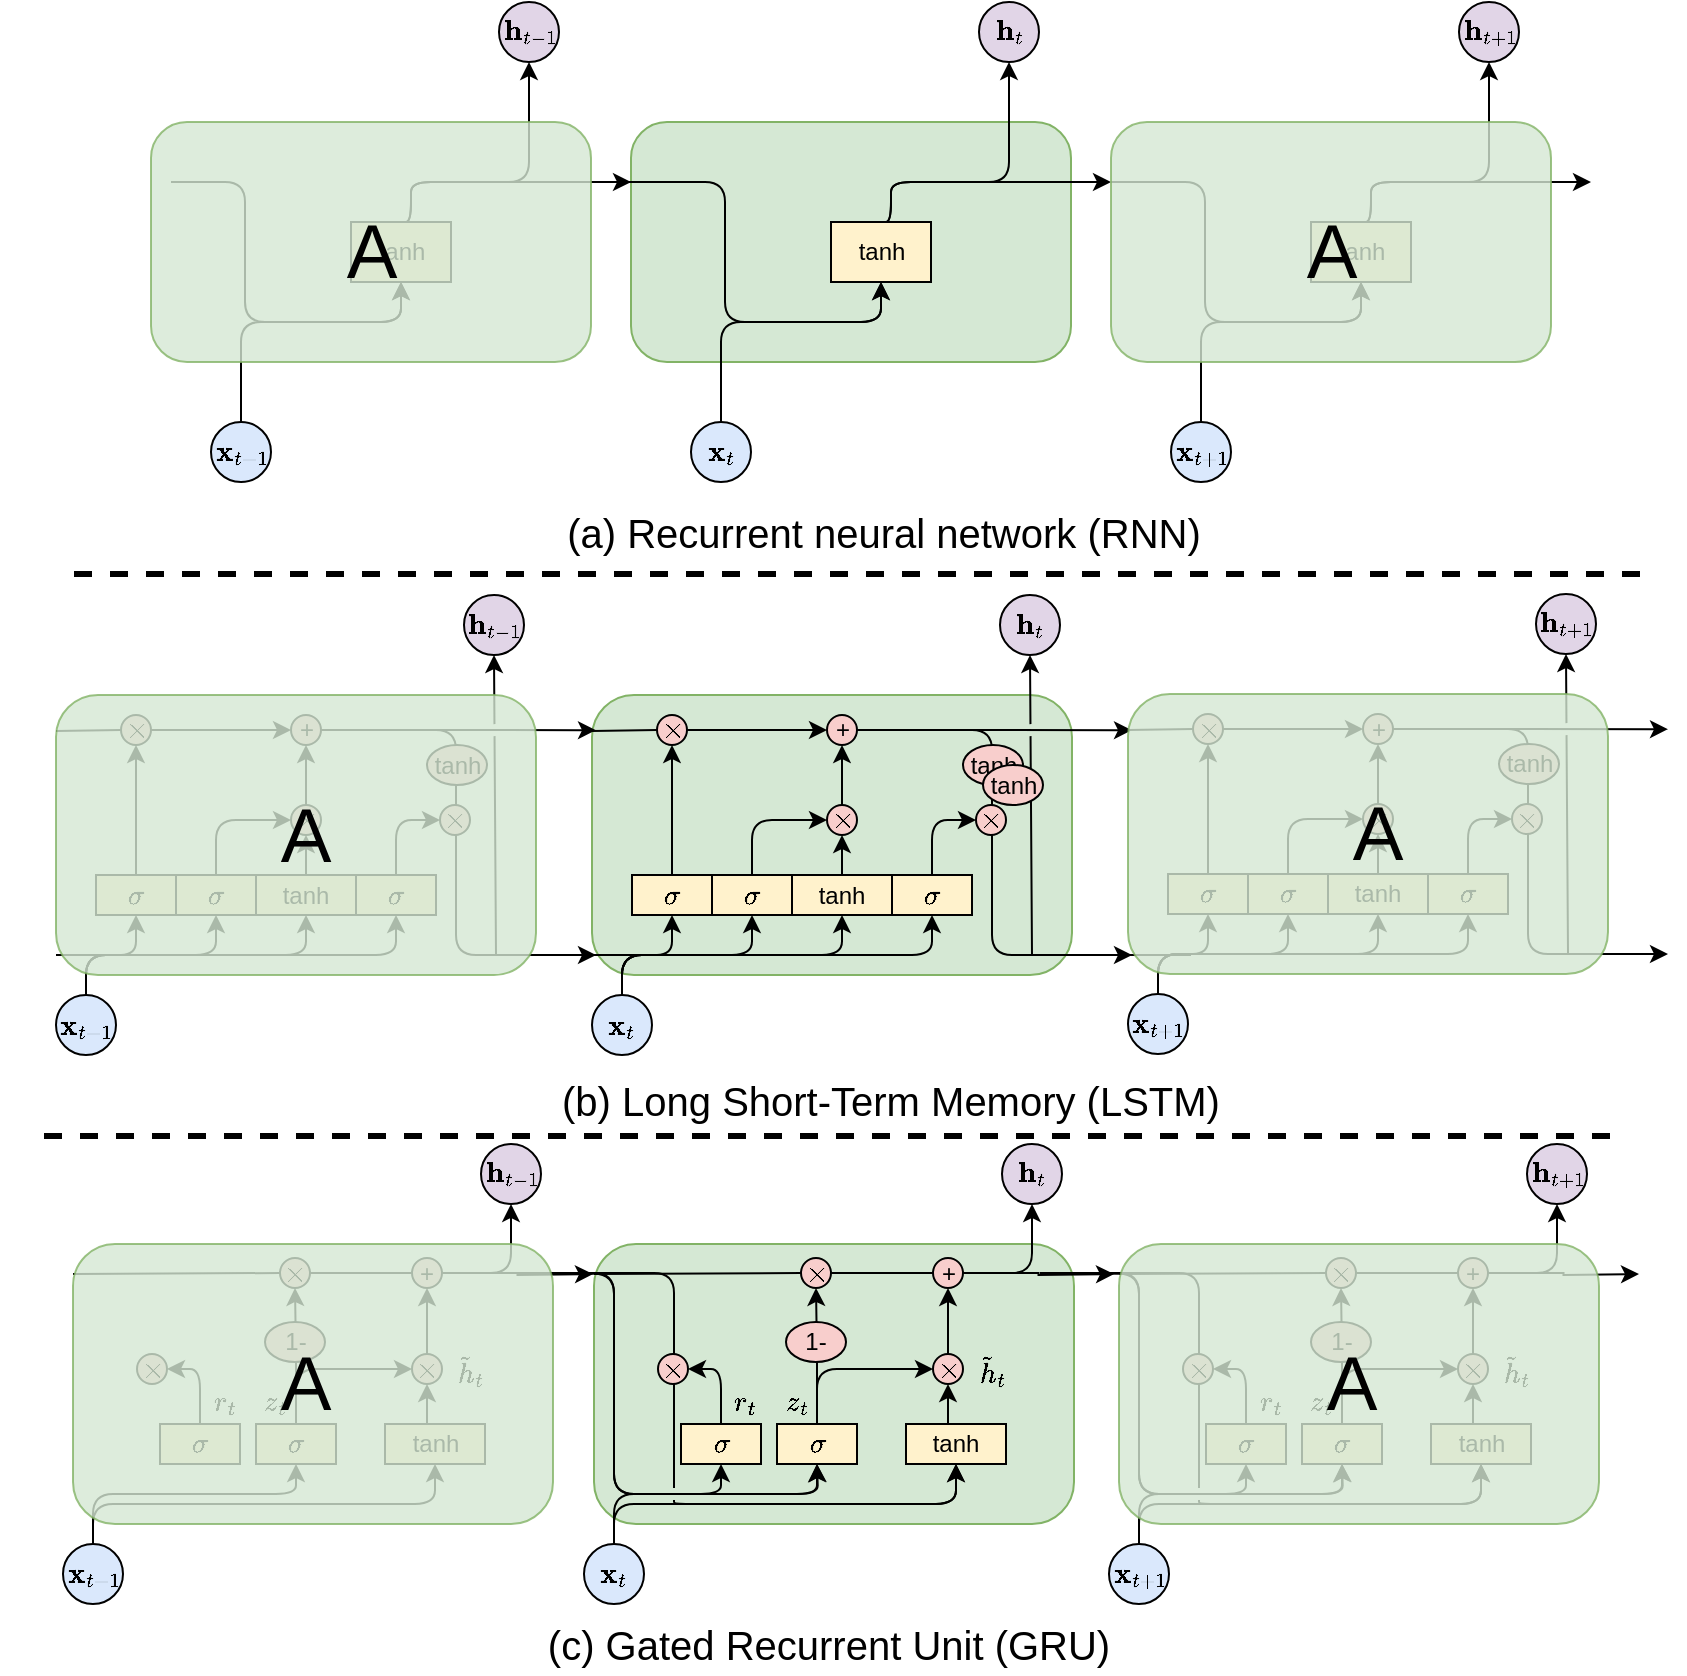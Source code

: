 <mxfile version="24.0.7" type="device">
  <diagram name="第 1 页" id="-REUzuvLQ6IXF6Wbi5rv">
    <mxGraphModel dx="1197" dy="965" grid="1" gridSize="10" guides="1" tooltips="1" connect="1" arrows="1" fold="1" page="1" pageScale="1" pageWidth="827" pageHeight="1169" math="1" shadow="0">
      <root>
        <mxCell id="0" />
        <mxCell id="1" parent="0" />
        <mxCell id="Ot7DUw57lTTHEDyEzbHP-154" value="" style="endArrow=none;html=1;rounded=0;entryX=0;entryY=0.5;entryDx=0;entryDy=0;endFill=0;" edge="1" parent="1">
          <mxGeometry width="50" height="50" relative="1" as="geometry">
            <mxPoint x="11" y="520.5" as="sourcePoint" />
            <mxPoint x="44" y="520.5" as="targetPoint" />
          </mxGeometry>
        </mxCell>
        <mxCell id="Ot7DUw57lTTHEDyEzbHP-153" value="" style="endArrow=none;html=1;rounded=0;entryX=0;entryY=0.5;entryDx=0;entryDy=0;endFill=0;" edge="1" parent="1">
          <mxGeometry width="50" height="50" relative="1" as="geometry">
            <mxPoint x="545.5" y="520.5" as="sourcePoint" />
            <mxPoint x="578.5" y="520.5" as="targetPoint" />
          </mxGeometry>
        </mxCell>
        <mxCell id="Ot7DUw57lTTHEDyEzbHP-31" style="edgeStyle=orthogonalEdgeStyle;rounded=1;orthogonalLoop=1;jettySize=auto;html=1;entryX=0.5;entryY=1;entryDx=0;entryDy=0;curved=0;exitX=0;exitY=0.25;exitDx=0;exitDy=0;" edge="1" parent="1" source="Ot7DUw57lTTHEDyEzbHP-32">
          <mxGeometry relative="1" as="geometry">
            <mxPoint x="548.5" y="134" as="sourcePoint" />
            <mxPoint x="663.5" y="184" as="targetPoint" />
            <Array as="points">
              <mxPoint x="585.5" y="134" />
              <mxPoint x="585.5" y="204" />
              <mxPoint x="663.5" y="204" />
            </Array>
          </mxGeometry>
        </mxCell>
        <mxCell id="Ot7DUw57lTTHEDyEzbHP-1" value="" style="rounded=1;whiteSpace=wrap;html=1;fillColor=#d5e8d4;strokeColor=#82b366;" vertex="1" parent="1">
          <mxGeometry x="298.5" y="104" width="220" height="120" as="geometry" />
        </mxCell>
        <mxCell id="Ot7DUw57lTTHEDyEzbHP-8" style="edgeStyle=orthogonalEdgeStyle;rounded=1;orthogonalLoop=1;jettySize=auto;html=1;exitX=0.5;exitY=0;exitDx=0;exitDy=0;curved=0;" edge="1" parent="1" source="Ot7DUw57lTTHEDyEzbHP-2">
          <mxGeometry relative="1" as="geometry">
            <mxPoint x="538.5" y="134" as="targetPoint" />
            <Array as="points">
              <mxPoint x="428.5" y="154" />
              <mxPoint x="428.5" y="134" />
            </Array>
          </mxGeometry>
        </mxCell>
        <mxCell id="Ot7DUw57lTTHEDyEzbHP-9" style="edgeStyle=orthogonalEdgeStyle;rounded=1;orthogonalLoop=1;jettySize=auto;html=1;exitX=0.5;exitY=0;exitDx=0;exitDy=0;entryX=0.5;entryY=1;entryDx=0;entryDy=0;curved=0;" edge="1" parent="1" source="Ot7DUw57lTTHEDyEzbHP-2" target="Ot7DUw57lTTHEDyEzbHP-6">
          <mxGeometry relative="1" as="geometry">
            <Array as="points">
              <mxPoint x="428.5" y="154" />
              <mxPoint x="428.5" y="134" />
              <mxPoint x="487.5" y="134" />
            </Array>
          </mxGeometry>
        </mxCell>
        <mxCell id="Ot7DUw57lTTHEDyEzbHP-2" value="tanh" style="rounded=0;whiteSpace=wrap;html=1;fillColor=#fff2cc;strokeColor=#000000;" vertex="1" parent="1">
          <mxGeometry x="398.5" y="154" width="50" height="30" as="geometry" />
        </mxCell>
        <mxCell id="Ot7DUw57lTTHEDyEzbHP-7" style="edgeStyle=orthogonalEdgeStyle;rounded=1;orthogonalLoop=1;jettySize=auto;html=1;exitX=0.5;exitY=0;exitDx=0;exitDy=0;entryX=0.5;entryY=1;entryDx=0;entryDy=0;strokeColor=default;curved=0;" edge="1" parent="1" source="Ot7DUw57lTTHEDyEzbHP-3" target="Ot7DUw57lTTHEDyEzbHP-2">
          <mxGeometry relative="1" as="geometry">
            <Array as="points">
              <mxPoint x="343.5" y="204" />
              <mxPoint x="423.5" y="204" />
            </Array>
          </mxGeometry>
        </mxCell>
        <mxCell id="Ot7DUw57lTTHEDyEzbHP-3" value="$$\mathbf{x}_t$$" style="ellipse;whiteSpace=wrap;html=1;aspect=fixed;fillColor=#dae8fc;strokeColor=#000000;" vertex="1" parent="1">
          <mxGeometry x="328.5" y="254" width="30" height="30" as="geometry" />
        </mxCell>
        <mxCell id="Ot7DUw57lTTHEDyEzbHP-6" value="$$\mathbf{h}_{t}$$" style="ellipse;whiteSpace=wrap;html=1;aspect=fixed;fillColor=#e1d5e7;strokeColor=#000000;" vertex="1" parent="1">
          <mxGeometry x="472.5" y="44" width="30" height="30" as="geometry" />
        </mxCell>
        <mxCell id="Ot7DUw57lTTHEDyEzbHP-13" style="edgeStyle=orthogonalEdgeStyle;rounded=1;orthogonalLoop=1;jettySize=auto;html=1;exitX=1;exitY=0.25;exitDx=0;exitDy=0;entryX=0.5;entryY=1;entryDx=0;entryDy=0;curved=0;" edge="1" parent="1" target="Ot7DUw57lTTHEDyEzbHP-2">
          <mxGeometry relative="1" as="geometry">
            <mxPoint x="268.5" y="134" as="sourcePoint" />
            <Array as="points">
              <mxPoint x="345.5" y="134" />
              <mxPoint x="345.5" y="204" />
              <mxPoint x="423.5" y="204" />
            </Array>
          </mxGeometry>
        </mxCell>
        <mxCell id="Ot7DUw57lTTHEDyEzbHP-17" style="edgeStyle=orthogonalEdgeStyle;rounded=1;orthogonalLoop=1;jettySize=auto;html=1;exitX=0.5;exitY=0;exitDx=0;exitDy=0;curved=0;" edge="1" parent="1" source="Ot7DUw57lTTHEDyEzbHP-19">
          <mxGeometry relative="1" as="geometry">
            <mxPoint x="298.5" y="134" as="targetPoint" />
            <Array as="points">
              <mxPoint x="188.5" y="154" />
              <mxPoint x="188.5" y="134" />
            </Array>
          </mxGeometry>
        </mxCell>
        <mxCell id="Ot7DUw57lTTHEDyEzbHP-18" style="edgeStyle=orthogonalEdgeStyle;rounded=1;orthogonalLoop=1;jettySize=auto;html=1;exitX=0.5;exitY=0;exitDx=0;exitDy=0;entryX=0.5;entryY=1;entryDx=0;entryDy=0;curved=0;" edge="1" parent="1" source="Ot7DUw57lTTHEDyEzbHP-19" target="Ot7DUw57lTTHEDyEzbHP-22">
          <mxGeometry relative="1" as="geometry">
            <Array as="points">
              <mxPoint x="188.5" y="154" />
              <mxPoint x="188.5" y="134" />
              <mxPoint x="247.5" y="134" />
            </Array>
          </mxGeometry>
        </mxCell>
        <mxCell id="Ot7DUw57lTTHEDyEzbHP-19" value="tanh" style="rounded=0;whiteSpace=wrap;html=1;fillColor=#fff2cc;strokeColor=#000000;" vertex="1" parent="1">
          <mxGeometry x="158.5" y="154" width="50" height="30" as="geometry" />
        </mxCell>
        <mxCell id="Ot7DUw57lTTHEDyEzbHP-20" style="edgeStyle=orthogonalEdgeStyle;rounded=1;orthogonalLoop=1;jettySize=auto;html=1;exitX=0.5;exitY=0;exitDx=0;exitDy=0;entryX=0.5;entryY=1;entryDx=0;entryDy=0;strokeColor=default;curved=0;" edge="1" parent="1" source="Ot7DUw57lTTHEDyEzbHP-21" target="Ot7DUw57lTTHEDyEzbHP-19">
          <mxGeometry relative="1" as="geometry">
            <Array as="points">
              <mxPoint x="103.5" y="204" />
              <mxPoint x="183.5" y="204" />
            </Array>
          </mxGeometry>
        </mxCell>
        <mxCell id="Ot7DUw57lTTHEDyEzbHP-21" value="$$\mathbf{x}_{t-1}$$" style="ellipse;whiteSpace=wrap;html=1;aspect=fixed;fillColor=#dae8fc;strokeColor=#000000;" vertex="1" parent="1">
          <mxGeometry x="88.5" y="254" width="30" height="30" as="geometry" />
        </mxCell>
        <mxCell id="Ot7DUw57lTTHEDyEzbHP-22" value="$$\mathbf{h}_{t-1}$$" style="ellipse;whiteSpace=wrap;html=1;aspect=fixed;fillColor=#e1d5e7;strokeColor=#000000;" vertex="1" parent="1">
          <mxGeometry x="232.5" y="44" width="30" height="30" as="geometry" />
        </mxCell>
        <mxCell id="Ot7DUw57lTTHEDyEzbHP-23" style="edgeStyle=orthogonalEdgeStyle;rounded=1;orthogonalLoop=1;jettySize=auto;html=1;entryX=0.5;entryY=1;entryDx=0;entryDy=0;curved=0;" edge="1" parent="1">
          <mxGeometry relative="1" as="geometry">
            <mxPoint x="68.5" y="134" as="sourcePoint" />
            <mxPoint x="183.5" y="184" as="targetPoint" />
            <Array as="points">
              <mxPoint x="105.5" y="134" />
              <mxPoint x="105.5" y="204" />
              <mxPoint x="183.5" y="204" />
            </Array>
          </mxGeometry>
        </mxCell>
        <mxCell id="Ot7DUw57lTTHEDyEzbHP-16" value="" style="rounded=1;whiteSpace=wrap;html=1;fillColor=#d5e8d4;strokeColor=#82b366;opacity=80;" vertex="1" parent="1">
          <mxGeometry x="58.5" y="104" width="220" height="120" as="geometry" />
        </mxCell>
        <mxCell id="Ot7DUw57lTTHEDyEzbHP-24" value="&lt;font style=&quot;font-size: 38px;&quot;&gt;A&lt;/font&gt;" style="text;html=1;align=center;verticalAlign=middle;whiteSpace=wrap;rounded=0;" vertex="1" parent="1">
          <mxGeometry x="138.5" y="154" width="60" height="30" as="geometry" />
        </mxCell>
        <mxCell id="Ot7DUw57lTTHEDyEzbHP-25" style="edgeStyle=orthogonalEdgeStyle;rounded=1;orthogonalLoop=1;jettySize=auto;html=1;exitX=0.5;exitY=0;exitDx=0;exitDy=0;curved=0;" edge="1" parent="1" source="Ot7DUw57lTTHEDyEzbHP-27">
          <mxGeometry relative="1" as="geometry">
            <mxPoint x="778.5" y="134" as="targetPoint" />
            <Array as="points">
              <mxPoint x="668.5" y="154" />
              <mxPoint x="668.5" y="134" />
            </Array>
          </mxGeometry>
        </mxCell>
        <mxCell id="Ot7DUw57lTTHEDyEzbHP-26" style="edgeStyle=orthogonalEdgeStyle;rounded=1;orthogonalLoop=1;jettySize=auto;html=1;exitX=0.5;exitY=0;exitDx=0;exitDy=0;entryX=0.5;entryY=1;entryDx=0;entryDy=0;curved=0;" edge="1" parent="1" source="Ot7DUw57lTTHEDyEzbHP-27" target="Ot7DUw57lTTHEDyEzbHP-30">
          <mxGeometry relative="1" as="geometry">
            <Array as="points">
              <mxPoint x="668.5" y="154" />
              <mxPoint x="668.5" y="134" />
              <mxPoint x="727.5" y="134" />
            </Array>
          </mxGeometry>
        </mxCell>
        <mxCell id="Ot7DUw57lTTHEDyEzbHP-27" value="tanh" style="rounded=0;whiteSpace=wrap;html=1;fillColor=#fff2cc;strokeColor=#000000;" vertex="1" parent="1">
          <mxGeometry x="638.5" y="154" width="50" height="30" as="geometry" />
        </mxCell>
        <mxCell id="Ot7DUw57lTTHEDyEzbHP-28" style="edgeStyle=orthogonalEdgeStyle;rounded=1;orthogonalLoop=1;jettySize=auto;html=1;exitX=0.5;exitY=0;exitDx=0;exitDy=0;entryX=0.5;entryY=1;entryDx=0;entryDy=0;strokeColor=default;curved=0;" edge="1" parent="1" source="Ot7DUw57lTTHEDyEzbHP-29" target="Ot7DUw57lTTHEDyEzbHP-27">
          <mxGeometry relative="1" as="geometry">
            <Array as="points">
              <mxPoint x="583.5" y="204" />
              <mxPoint x="663.5" y="204" />
            </Array>
          </mxGeometry>
        </mxCell>
        <mxCell id="Ot7DUw57lTTHEDyEzbHP-29" value="$$\mathbf{x}_{t+1}$$" style="ellipse;whiteSpace=wrap;html=1;aspect=fixed;fillColor=#dae8fc;strokeColor=#000000;" vertex="1" parent="1">
          <mxGeometry x="568.5" y="254" width="30" height="30" as="geometry" />
        </mxCell>
        <mxCell id="Ot7DUw57lTTHEDyEzbHP-30" value="$$\mathbf{h}_{t+1}$$" style="ellipse;whiteSpace=wrap;html=1;aspect=fixed;fillColor=#e1d5e7;strokeColor=#000000;" vertex="1" parent="1">
          <mxGeometry x="712.5" y="44" width="30" height="30" as="geometry" />
        </mxCell>
        <mxCell id="Ot7DUw57lTTHEDyEzbHP-32" value="" style="rounded=1;whiteSpace=wrap;html=1;fillColor=#d5e8d4;strokeColor=#82b366;opacity=80;" vertex="1" parent="1">
          <mxGeometry x="538.5" y="104" width="220" height="120" as="geometry" />
        </mxCell>
        <mxCell id="Ot7DUw57lTTHEDyEzbHP-33" value="&lt;font style=&quot;font-size: 38px;&quot;&gt;A&lt;/font&gt;" style="text;html=1;align=center;verticalAlign=middle;whiteSpace=wrap;rounded=0;" vertex="1" parent="1">
          <mxGeometry x="618.5" y="154" width="60" height="30" as="geometry" />
        </mxCell>
        <mxCell id="Ot7DUw57lTTHEDyEzbHP-34" value="&lt;div style=&quot;text-align: center; font-size: 20px;&quot;&gt;&lt;span style=&quot;text-align: start;&quot;&gt;(a)&amp;nbsp;&lt;/span&gt;&lt;span style=&quot;text-align: start;&quot;&gt;Recurrent neural network (RNN)&lt;/span&gt;&lt;/div&gt;" style="text;html=1;align=center;verticalAlign=middle;whiteSpace=wrap;rounded=0;" vertex="1" parent="1">
          <mxGeometry x="259.5" y="294" width="330" height="30" as="geometry" />
        </mxCell>
        <mxCell id="Ot7DUw57lTTHEDyEzbHP-35" value="" style="rounded=1;whiteSpace=wrap;html=1;fillColor=#d5e8d4;strokeColor=#82b366;" vertex="1" parent="1">
          <mxGeometry x="279" y="390.5" width="240" height="140" as="geometry" />
        </mxCell>
        <mxCell id="Ot7DUw57lTTHEDyEzbHP-60" style="edgeStyle=orthogonalEdgeStyle;rounded=0;orthogonalLoop=1;jettySize=auto;html=1;exitX=0.5;exitY=0;exitDx=0;exitDy=0;entryX=0.5;entryY=1;entryDx=0;entryDy=0;" edge="1" parent="1" source="Ot7DUw57lTTHEDyEzbHP-38" target="Ot7DUw57lTTHEDyEzbHP-42">
          <mxGeometry relative="1" as="geometry" />
        </mxCell>
        <mxCell id="Ot7DUw57lTTHEDyEzbHP-38" value="tanh" style="rounded=0;whiteSpace=wrap;html=1;fillColor=#fff2cc;strokeColor=#000000;" vertex="1" parent="1">
          <mxGeometry x="379" y="480.5" width="50" height="20" as="geometry" />
        </mxCell>
        <mxCell id="Ot7DUw57lTTHEDyEzbHP-39" style="edgeStyle=orthogonalEdgeStyle;rounded=1;orthogonalLoop=1;jettySize=auto;html=1;exitX=0.5;exitY=0;exitDx=0;exitDy=0;entryX=0.5;entryY=1;entryDx=0;entryDy=0;strokeColor=default;curved=0;" edge="1" parent="1" source="Ot7DUw57lTTHEDyEzbHP-40" target="Ot7DUw57lTTHEDyEzbHP-38">
          <mxGeometry relative="1" as="geometry">
            <Array as="points">
              <mxPoint x="294" y="520.5" />
              <mxPoint x="404" y="520.5" />
            </Array>
          </mxGeometry>
        </mxCell>
        <mxCell id="Ot7DUw57lTTHEDyEzbHP-46" style="edgeStyle=orthogonalEdgeStyle;rounded=1;orthogonalLoop=1;jettySize=auto;html=1;exitX=0.5;exitY=0;exitDx=0;exitDy=0;entryX=0.5;entryY=1;entryDx=0;entryDy=0;curved=0;" edge="1" parent="1" source="Ot7DUw57lTTHEDyEzbHP-40" target="Ot7DUw57lTTHEDyEzbHP-44">
          <mxGeometry relative="1" as="geometry">
            <Array as="points">
              <mxPoint x="294" y="520.5" />
              <mxPoint x="319" y="520.5" />
            </Array>
          </mxGeometry>
        </mxCell>
        <mxCell id="Ot7DUw57lTTHEDyEzbHP-47" style="edgeStyle=orthogonalEdgeStyle;rounded=1;orthogonalLoop=1;jettySize=auto;html=1;exitX=0.5;exitY=0;exitDx=0;exitDy=0;entryX=0.5;entryY=1;entryDx=0;entryDy=0;curved=0;" edge="1" parent="1" source="Ot7DUw57lTTHEDyEzbHP-40" target="Ot7DUw57lTTHEDyEzbHP-45">
          <mxGeometry relative="1" as="geometry">
            <Array as="points">
              <mxPoint x="294" y="520.5" />
              <mxPoint x="359" y="520.5" />
            </Array>
          </mxGeometry>
        </mxCell>
        <mxCell id="Ot7DUw57lTTHEDyEzbHP-63" style="edgeStyle=orthogonalEdgeStyle;rounded=1;orthogonalLoop=1;jettySize=auto;html=1;exitX=0.5;exitY=0;exitDx=0;exitDy=0;entryX=0.5;entryY=1;entryDx=0;entryDy=0;curved=0;" edge="1" parent="1" source="Ot7DUw57lTTHEDyEzbHP-40" target="Ot7DUw57lTTHEDyEzbHP-48">
          <mxGeometry relative="1" as="geometry" />
        </mxCell>
        <mxCell id="Ot7DUw57lTTHEDyEzbHP-40" value="$$\mathbf{x}_t$$" style="ellipse;whiteSpace=wrap;html=1;aspect=fixed;fillColor=#dae8fc;strokeColor=#000000;" vertex="1" parent="1">
          <mxGeometry x="279" y="540.5" width="30" height="30" as="geometry" />
        </mxCell>
        <mxCell id="Ot7DUw57lTTHEDyEzbHP-41" value="$$\mathbf{h}_{t}$$" style="ellipse;whiteSpace=wrap;html=1;aspect=fixed;fillColor=#e1d5e7;strokeColor=#000000;" vertex="1" parent="1">
          <mxGeometry x="483" y="340.5" width="30" height="30" as="geometry" />
        </mxCell>
        <mxCell id="Ot7DUw57lTTHEDyEzbHP-62" style="edgeStyle=orthogonalEdgeStyle;rounded=0;orthogonalLoop=1;jettySize=auto;html=1;exitX=0.5;exitY=0;exitDx=0;exitDy=0;entryX=0.5;entryY=1;entryDx=0;entryDy=0;" edge="1" parent="1" source="Ot7DUw57lTTHEDyEzbHP-42" target="Ot7DUw57lTTHEDyEzbHP-51">
          <mxGeometry relative="1" as="geometry" />
        </mxCell>
        <mxCell id="Ot7DUw57lTTHEDyEzbHP-42" value="$$\times$$" style="ellipse;whiteSpace=wrap;html=1;aspect=fixed;fillColor=#f8cecc;strokeColor=#000000;" vertex="1" parent="1">
          <mxGeometry x="396.5" y="445.5" width="15" height="15" as="geometry" />
        </mxCell>
        <mxCell id="Ot7DUw57lTTHEDyEzbHP-57" style="edgeStyle=orthogonalEdgeStyle;rounded=0;orthogonalLoop=1;jettySize=auto;html=1;exitX=0.5;exitY=0;exitDx=0;exitDy=0;" edge="1" parent="1" source="Ot7DUw57lTTHEDyEzbHP-44" target="Ot7DUw57lTTHEDyEzbHP-50">
          <mxGeometry relative="1" as="geometry" />
        </mxCell>
        <mxCell id="Ot7DUw57lTTHEDyEzbHP-44" value="$$\sigma$$" style="rounded=0;whiteSpace=wrap;html=1;fillColor=#fff2cc;strokeColor=#000000;" vertex="1" parent="1">
          <mxGeometry x="299" y="480.5" width="40" height="20" as="geometry" />
        </mxCell>
        <mxCell id="Ot7DUw57lTTHEDyEzbHP-61" style="edgeStyle=orthogonalEdgeStyle;rounded=1;orthogonalLoop=1;jettySize=auto;html=1;exitX=0.5;exitY=0;exitDx=0;exitDy=0;entryX=0;entryY=0.5;entryDx=0;entryDy=0;curved=0;" edge="1" parent="1" source="Ot7DUw57lTTHEDyEzbHP-45" target="Ot7DUw57lTTHEDyEzbHP-42">
          <mxGeometry relative="1" as="geometry" />
        </mxCell>
        <mxCell id="Ot7DUw57lTTHEDyEzbHP-45" value="$$\sigma$$" style="rounded=0;whiteSpace=wrap;html=1;fillColor=#fff2cc;strokeColor=#000000;" vertex="1" parent="1">
          <mxGeometry x="339" y="480.5" width="40" height="20" as="geometry" />
        </mxCell>
        <mxCell id="Ot7DUw57lTTHEDyEzbHP-64" style="edgeStyle=orthogonalEdgeStyle;rounded=1;orthogonalLoop=1;jettySize=auto;html=1;exitX=0.5;exitY=0;exitDx=0;exitDy=0;entryX=0;entryY=0.5;entryDx=0;entryDy=0;curved=0;" edge="1" parent="1" source="Ot7DUw57lTTHEDyEzbHP-48" target="Ot7DUw57lTTHEDyEzbHP-43">
          <mxGeometry relative="1" as="geometry">
            <Array as="points">
              <mxPoint x="449" y="453.5" />
            </Array>
          </mxGeometry>
        </mxCell>
        <mxCell id="Ot7DUw57lTTHEDyEzbHP-48" value="$$\sigma$$" style="rounded=0;whiteSpace=wrap;html=1;fillColor=#fff2cc;strokeColor=#000000;" vertex="1" parent="1">
          <mxGeometry x="429" y="480.5" width="40" height="20" as="geometry" />
        </mxCell>
        <mxCell id="Ot7DUw57lTTHEDyEzbHP-58" style="edgeStyle=orthogonalEdgeStyle;rounded=0;orthogonalLoop=1;jettySize=auto;html=1;exitX=1;exitY=0.5;exitDx=0;exitDy=0;entryX=0;entryY=0.5;entryDx=0;entryDy=0;" edge="1" parent="1" source="Ot7DUw57lTTHEDyEzbHP-50" target="Ot7DUw57lTTHEDyEzbHP-51">
          <mxGeometry relative="1" as="geometry" />
        </mxCell>
        <mxCell id="Ot7DUw57lTTHEDyEzbHP-50" value="$$\times$$" style="ellipse;whiteSpace=wrap;html=1;aspect=fixed;fillColor=#f8cecc;strokeColor=#000000;" vertex="1" parent="1">
          <mxGeometry x="311.5" y="400.5" width="15" height="15" as="geometry" />
        </mxCell>
        <mxCell id="Ot7DUw57lTTHEDyEzbHP-67" style="edgeStyle=orthogonalEdgeStyle;rounded=0;orthogonalLoop=1;jettySize=auto;html=1;exitX=1;exitY=0.5;exitDx=0;exitDy=0;" edge="1" parent="1" source="Ot7DUw57lTTHEDyEzbHP-51">
          <mxGeometry relative="1" as="geometry">
            <mxPoint x="549" y="408.1" as="targetPoint" />
          </mxGeometry>
        </mxCell>
        <mxCell id="Ot7DUw57lTTHEDyEzbHP-51" value="+" style="ellipse;whiteSpace=wrap;html=1;aspect=fixed;fillColor=#f8cecc;strokeColor=#000000;" vertex="1" parent="1">
          <mxGeometry x="396.5" y="400.5" width="15" height="15" as="geometry" />
        </mxCell>
        <mxCell id="Ot7DUw57lTTHEDyEzbHP-68" style="edgeStyle=orthogonalEdgeStyle;rounded=1;orthogonalLoop=1;jettySize=auto;html=1;exitX=1;exitY=0.5;exitDx=0;exitDy=0;curved=0;" edge="1" parent="1" source="Ot7DUw57lTTHEDyEzbHP-51">
          <mxGeometry relative="1" as="geometry">
            <mxPoint x="549" y="520.5" as="targetPoint" />
            <Array as="points">
              <mxPoint x="479" y="408.5" />
              <mxPoint x="479" y="520.5" />
            </Array>
          </mxGeometry>
        </mxCell>
        <mxCell id="Ot7DUw57lTTHEDyEzbHP-43" value="$$\times$$" style="ellipse;whiteSpace=wrap;html=1;aspect=fixed;fillColor=#f8cecc;strokeColor=#000000;" vertex="1" parent="1">
          <mxGeometry x="471" y="445.5" width="15" height="15" as="geometry" />
        </mxCell>
        <mxCell id="Ot7DUw57lTTHEDyEzbHP-65" value="tanh" style="ellipse;whiteSpace=wrap;html=1;fillColor=#f8cecc;strokeColor=#000000;" vertex="1" parent="1">
          <mxGeometry x="464.5" y="415.5" width="30" height="20" as="geometry" />
        </mxCell>
        <mxCell id="Ot7DUw57lTTHEDyEzbHP-70" value="" style="endArrow=classic;html=1;rounded=0;entryX=0.5;entryY=1;entryDx=0;entryDy=0;jumpStyle=gap;" edge="1" parent="1" target="Ot7DUw57lTTHEDyEzbHP-41">
          <mxGeometry width="50" height="50" relative="1" as="geometry">
            <mxPoint x="499" y="520.5" as="sourcePoint" />
            <mxPoint x="459" y="420.5" as="targetPoint" />
          </mxGeometry>
        </mxCell>
        <mxCell id="Ot7DUw57lTTHEDyEzbHP-71" value="" style="endArrow=none;html=1;rounded=0;entryX=0;entryY=0.5;entryDx=0;entryDy=0;endFill=0;" edge="1" parent="1" target="Ot7DUw57lTTHEDyEzbHP-50">
          <mxGeometry width="50" height="50" relative="1" as="geometry">
            <mxPoint x="279" y="408.5" as="sourcePoint" />
            <mxPoint x="279" y="390.5" as="targetPoint" />
          </mxGeometry>
        </mxCell>
        <mxCell id="Ot7DUw57lTTHEDyEzbHP-99" style="edgeStyle=orthogonalEdgeStyle;rounded=0;orthogonalLoop=1;jettySize=auto;html=1;exitX=0.5;exitY=0;exitDx=0;exitDy=0;entryX=0.5;entryY=1;entryDx=0;entryDy=0;" edge="1" parent="1" source="Ot7DUw57lTTHEDyEzbHP-100" target="Ot7DUw57lTTHEDyEzbHP-108">
          <mxGeometry relative="1" as="geometry" />
        </mxCell>
        <mxCell id="Ot7DUw57lTTHEDyEzbHP-100" value="tanh" style="rounded=0;whiteSpace=wrap;html=1;fillColor=#fff2cc;strokeColor=#000000;" vertex="1" parent="1">
          <mxGeometry x="111" y="480.5" width="50" height="20" as="geometry" />
        </mxCell>
        <mxCell id="Ot7DUw57lTTHEDyEzbHP-101" style="edgeStyle=orthogonalEdgeStyle;rounded=1;orthogonalLoop=1;jettySize=auto;html=1;exitX=0.5;exitY=0;exitDx=0;exitDy=0;entryX=0.5;entryY=1;entryDx=0;entryDy=0;strokeColor=default;curved=0;" edge="1" parent="1" source="Ot7DUw57lTTHEDyEzbHP-105" target="Ot7DUw57lTTHEDyEzbHP-100">
          <mxGeometry relative="1" as="geometry">
            <Array as="points">
              <mxPoint x="26" y="520.5" />
              <mxPoint x="136" y="520.5" />
            </Array>
          </mxGeometry>
        </mxCell>
        <mxCell id="Ot7DUw57lTTHEDyEzbHP-102" style="edgeStyle=orthogonalEdgeStyle;rounded=1;orthogonalLoop=1;jettySize=auto;html=1;exitX=0.5;exitY=0;exitDx=0;exitDy=0;entryX=0.5;entryY=1;entryDx=0;entryDy=0;curved=0;" edge="1" parent="1" source="Ot7DUw57lTTHEDyEzbHP-105" target="Ot7DUw57lTTHEDyEzbHP-110">
          <mxGeometry relative="1" as="geometry">
            <Array as="points">
              <mxPoint x="26" y="520.5" />
              <mxPoint x="51" y="520.5" />
            </Array>
          </mxGeometry>
        </mxCell>
        <mxCell id="Ot7DUw57lTTHEDyEzbHP-103" style="edgeStyle=orthogonalEdgeStyle;rounded=1;orthogonalLoop=1;jettySize=auto;html=1;exitX=0.5;exitY=0;exitDx=0;exitDy=0;entryX=0.5;entryY=1;entryDx=0;entryDy=0;curved=0;" edge="1" parent="1" source="Ot7DUw57lTTHEDyEzbHP-105" target="Ot7DUw57lTTHEDyEzbHP-112">
          <mxGeometry relative="1" as="geometry">
            <Array as="points">
              <mxPoint x="26" y="520.5" />
              <mxPoint x="91" y="520.5" />
            </Array>
          </mxGeometry>
        </mxCell>
        <mxCell id="Ot7DUw57lTTHEDyEzbHP-104" style="edgeStyle=orthogonalEdgeStyle;rounded=1;orthogonalLoop=1;jettySize=auto;html=1;exitX=0.5;exitY=0;exitDx=0;exitDy=0;entryX=0.5;entryY=1;entryDx=0;entryDy=0;curved=0;" edge="1" parent="1" source="Ot7DUw57lTTHEDyEzbHP-105" target="Ot7DUw57lTTHEDyEzbHP-114">
          <mxGeometry relative="1" as="geometry" />
        </mxCell>
        <mxCell id="Ot7DUw57lTTHEDyEzbHP-105" value="$$\mathbf{x}_{t-1}$$" style="ellipse;whiteSpace=wrap;html=1;aspect=fixed;fillColor=#dae8fc;strokeColor=#000000;" vertex="1" parent="1">
          <mxGeometry x="11" y="540.5" width="30" height="30" as="geometry" />
        </mxCell>
        <mxCell id="Ot7DUw57lTTHEDyEzbHP-106" value="$$\mathbf{h}_{t-1}$$" style="ellipse;whiteSpace=wrap;html=1;aspect=fixed;fillColor=#e1d5e7;strokeColor=#000000;" vertex="1" parent="1">
          <mxGeometry x="215" y="340.5" width="30" height="30" as="geometry" />
        </mxCell>
        <mxCell id="Ot7DUw57lTTHEDyEzbHP-107" style="edgeStyle=orthogonalEdgeStyle;rounded=0;orthogonalLoop=1;jettySize=auto;html=1;exitX=0.5;exitY=0;exitDx=0;exitDy=0;entryX=0.5;entryY=1;entryDx=0;entryDy=0;" edge="1" parent="1" source="Ot7DUw57lTTHEDyEzbHP-108" target="Ot7DUw57lTTHEDyEzbHP-118">
          <mxGeometry relative="1" as="geometry" />
        </mxCell>
        <mxCell id="Ot7DUw57lTTHEDyEzbHP-108" value="$$\times$$" style="ellipse;whiteSpace=wrap;html=1;aspect=fixed;fillColor=#f8cecc;strokeColor=#000000;" vertex="1" parent="1">
          <mxGeometry x="128.5" y="445.5" width="15" height="15" as="geometry" />
        </mxCell>
        <mxCell id="Ot7DUw57lTTHEDyEzbHP-109" style="edgeStyle=orthogonalEdgeStyle;rounded=0;orthogonalLoop=1;jettySize=auto;html=1;exitX=0.5;exitY=0;exitDx=0;exitDy=0;" edge="1" parent="1" source="Ot7DUw57lTTHEDyEzbHP-110" target="Ot7DUw57lTTHEDyEzbHP-116">
          <mxGeometry relative="1" as="geometry" />
        </mxCell>
        <mxCell id="Ot7DUw57lTTHEDyEzbHP-110" value="$$\sigma$$" style="rounded=0;whiteSpace=wrap;html=1;fillColor=#fff2cc;strokeColor=#000000;" vertex="1" parent="1">
          <mxGeometry x="31" y="480.5" width="40" height="20" as="geometry" />
        </mxCell>
        <mxCell id="Ot7DUw57lTTHEDyEzbHP-111" style="edgeStyle=orthogonalEdgeStyle;rounded=1;orthogonalLoop=1;jettySize=auto;html=1;exitX=0.5;exitY=0;exitDx=0;exitDy=0;entryX=0;entryY=0.5;entryDx=0;entryDy=0;curved=0;" edge="1" parent="1" source="Ot7DUw57lTTHEDyEzbHP-112" target="Ot7DUw57lTTHEDyEzbHP-108">
          <mxGeometry relative="1" as="geometry" />
        </mxCell>
        <mxCell id="Ot7DUw57lTTHEDyEzbHP-112" value="$$\sigma$$" style="rounded=0;whiteSpace=wrap;html=1;fillColor=#fff2cc;strokeColor=#000000;" vertex="1" parent="1">
          <mxGeometry x="71" y="480.5" width="40" height="20" as="geometry" />
        </mxCell>
        <mxCell id="Ot7DUw57lTTHEDyEzbHP-113" style="edgeStyle=orthogonalEdgeStyle;rounded=1;orthogonalLoop=1;jettySize=auto;html=1;exitX=0.5;exitY=0;exitDx=0;exitDy=0;entryX=0;entryY=0.5;entryDx=0;entryDy=0;curved=0;" edge="1" parent="1" source="Ot7DUw57lTTHEDyEzbHP-114" target="Ot7DUw57lTTHEDyEzbHP-120">
          <mxGeometry relative="1" as="geometry">
            <Array as="points">
              <mxPoint x="181" y="453.5" />
            </Array>
          </mxGeometry>
        </mxCell>
        <mxCell id="Ot7DUw57lTTHEDyEzbHP-114" value="$$\sigma$$" style="rounded=0;whiteSpace=wrap;html=1;fillColor=#fff2cc;strokeColor=#000000;" vertex="1" parent="1">
          <mxGeometry x="161" y="480.5" width="40" height="20" as="geometry" />
        </mxCell>
        <mxCell id="Ot7DUw57lTTHEDyEzbHP-115" style="edgeStyle=orthogonalEdgeStyle;rounded=0;orthogonalLoop=1;jettySize=auto;html=1;exitX=1;exitY=0.5;exitDx=0;exitDy=0;entryX=0;entryY=0.5;entryDx=0;entryDy=0;" edge="1" parent="1" source="Ot7DUw57lTTHEDyEzbHP-116" target="Ot7DUw57lTTHEDyEzbHP-118">
          <mxGeometry relative="1" as="geometry" />
        </mxCell>
        <mxCell id="Ot7DUw57lTTHEDyEzbHP-116" value="$$\times$$" style="ellipse;whiteSpace=wrap;html=1;aspect=fixed;fillColor=#f8cecc;strokeColor=#000000;" vertex="1" parent="1">
          <mxGeometry x="43.5" y="400.5" width="15" height="15" as="geometry" />
        </mxCell>
        <mxCell id="Ot7DUw57lTTHEDyEzbHP-117" style="edgeStyle=orthogonalEdgeStyle;rounded=0;orthogonalLoop=1;jettySize=auto;html=1;exitX=1;exitY=0.5;exitDx=0;exitDy=0;" edge="1" parent="1" source="Ot7DUw57lTTHEDyEzbHP-118">
          <mxGeometry relative="1" as="geometry">
            <mxPoint x="281" y="408.1" as="targetPoint" />
          </mxGeometry>
        </mxCell>
        <mxCell id="Ot7DUw57lTTHEDyEzbHP-118" value="+" style="ellipse;whiteSpace=wrap;html=1;aspect=fixed;fillColor=#f8cecc;strokeColor=#000000;" vertex="1" parent="1">
          <mxGeometry x="128.5" y="400.5" width="15" height="15" as="geometry" />
        </mxCell>
        <mxCell id="Ot7DUw57lTTHEDyEzbHP-119" style="edgeStyle=orthogonalEdgeStyle;rounded=1;orthogonalLoop=1;jettySize=auto;html=1;exitX=1;exitY=0.5;exitDx=0;exitDy=0;curved=0;" edge="1" parent="1" source="Ot7DUw57lTTHEDyEzbHP-118">
          <mxGeometry relative="1" as="geometry">
            <mxPoint x="281" y="520.5" as="targetPoint" />
            <Array as="points">
              <mxPoint x="211" y="408.5" />
              <mxPoint x="211" y="520.5" />
            </Array>
          </mxGeometry>
        </mxCell>
        <mxCell id="Ot7DUw57lTTHEDyEzbHP-120" value="$$\times$$" style="ellipse;whiteSpace=wrap;html=1;aspect=fixed;fillColor=#f8cecc;strokeColor=#000000;" vertex="1" parent="1">
          <mxGeometry x="203" y="445.5" width="15" height="15" as="geometry" />
        </mxCell>
        <mxCell id="Ot7DUw57lTTHEDyEzbHP-121" value="tanh" style="ellipse;whiteSpace=wrap;html=1;fillColor=#f8cecc;strokeColor=#000000;" vertex="1" parent="1">
          <mxGeometry x="196.5" y="415.5" width="30" height="20" as="geometry" />
        </mxCell>
        <mxCell id="Ot7DUw57lTTHEDyEzbHP-122" value="" style="endArrow=classic;html=1;rounded=0;entryX=0.5;entryY=1;entryDx=0;entryDy=0;jumpStyle=gap;" edge="1" parent="1" target="Ot7DUw57lTTHEDyEzbHP-106">
          <mxGeometry width="50" height="50" relative="1" as="geometry">
            <mxPoint x="231" y="520.5" as="sourcePoint" />
            <mxPoint x="191" y="420.5" as="targetPoint" />
          </mxGeometry>
        </mxCell>
        <mxCell id="Ot7DUw57lTTHEDyEzbHP-123" value="" style="endArrow=none;html=1;rounded=0;entryX=0;entryY=0.5;entryDx=0;entryDy=0;endFill=0;" edge="1" parent="1" target="Ot7DUw57lTTHEDyEzbHP-116">
          <mxGeometry width="50" height="50" relative="1" as="geometry">
            <mxPoint x="11" y="408.5" as="sourcePoint" />
            <mxPoint x="11" y="390.5" as="targetPoint" />
          </mxGeometry>
        </mxCell>
        <mxCell id="Ot7DUw57lTTHEDyEzbHP-124" value="" style="endArrow=none;html=1;rounded=0;entryX=0;entryY=0.5;entryDx=0;entryDy=0;endFill=0;" edge="1" parent="1">
          <mxGeometry width="50" height="50" relative="1" as="geometry">
            <mxPoint x="276" y="520.5" as="sourcePoint" />
            <mxPoint x="309" y="520.5" as="targetPoint" />
          </mxGeometry>
        </mxCell>
        <mxCell id="Ot7DUw57lTTHEDyEzbHP-98" value="" style="rounded=1;whiteSpace=wrap;html=1;fillColor=#d5e8d4;strokeColor=#82b366;opacity=80;" vertex="1" parent="1">
          <mxGeometry x="11" y="390.5" width="240" height="140" as="geometry" />
        </mxCell>
        <mxCell id="Ot7DUw57lTTHEDyEzbHP-125" value="&lt;font style=&quot;font-size: 38px;&quot;&gt;A&lt;/font&gt;" style="text;html=1;align=center;verticalAlign=middle;whiteSpace=wrap;rounded=0;" vertex="1" parent="1">
          <mxGeometry x="106" y="445.5" width="60" height="30" as="geometry" />
        </mxCell>
        <mxCell id="Ot7DUw57lTTHEDyEzbHP-126" style="edgeStyle=orthogonalEdgeStyle;rounded=0;orthogonalLoop=1;jettySize=auto;html=1;exitX=0.5;exitY=0;exitDx=0;exitDy=0;entryX=0.5;entryY=1;entryDx=0;entryDy=0;" edge="1" parent="1" source="Ot7DUw57lTTHEDyEzbHP-127" target="Ot7DUw57lTTHEDyEzbHP-135">
          <mxGeometry relative="1" as="geometry" />
        </mxCell>
        <mxCell id="Ot7DUw57lTTHEDyEzbHP-127" value="tanh" style="rounded=0;whiteSpace=wrap;html=1;fillColor=#fff2cc;strokeColor=#000000;" vertex="1" parent="1">
          <mxGeometry x="647" y="480" width="50" height="20" as="geometry" />
        </mxCell>
        <mxCell id="Ot7DUw57lTTHEDyEzbHP-128" style="edgeStyle=orthogonalEdgeStyle;rounded=1;orthogonalLoop=1;jettySize=auto;html=1;exitX=0.5;exitY=0;exitDx=0;exitDy=0;entryX=0.5;entryY=1;entryDx=0;entryDy=0;strokeColor=default;curved=0;" edge="1" parent="1" source="Ot7DUw57lTTHEDyEzbHP-132" target="Ot7DUw57lTTHEDyEzbHP-127">
          <mxGeometry relative="1" as="geometry">
            <Array as="points">
              <mxPoint x="562" y="520" />
              <mxPoint x="672" y="520" />
            </Array>
          </mxGeometry>
        </mxCell>
        <mxCell id="Ot7DUw57lTTHEDyEzbHP-129" style="edgeStyle=orthogonalEdgeStyle;rounded=1;orthogonalLoop=1;jettySize=auto;html=1;exitX=0.5;exitY=0;exitDx=0;exitDy=0;entryX=0.5;entryY=1;entryDx=0;entryDy=0;curved=0;" edge="1" parent="1" source="Ot7DUw57lTTHEDyEzbHP-132" target="Ot7DUw57lTTHEDyEzbHP-137">
          <mxGeometry relative="1" as="geometry">
            <Array as="points">
              <mxPoint x="562" y="520" />
              <mxPoint x="587" y="520" />
            </Array>
          </mxGeometry>
        </mxCell>
        <mxCell id="Ot7DUw57lTTHEDyEzbHP-130" style="edgeStyle=orthogonalEdgeStyle;rounded=1;orthogonalLoop=1;jettySize=auto;html=1;exitX=0.5;exitY=0;exitDx=0;exitDy=0;entryX=0.5;entryY=1;entryDx=0;entryDy=0;curved=0;" edge="1" parent="1" source="Ot7DUw57lTTHEDyEzbHP-132" target="Ot7DUw57lTTHEDyEzbHP-139">
          <mxGeometry relative="1" as="geometry">
            <Array as="points">
              <mxPoint x="562" y="520" />
              <mxPoint x="627" y="520" />
            </Array>
          </mxGeometry>
        </mxCell>
        <mxCell id="Ot7DUw57lTTHEDyEzbHP-131" style="edgeStyle=orthogonalEdgeStyle;rounded=1;orthogonalLoop=1;jettySize=auto;html=1;exitX=0.5;exitY=0;exitDx=0;exitDy=0;entryX=0.5;entryY=1;entryDx=0;entryDy=0;curved=0;" edge="1" parent="1" source="Ot7DUw57lTTHEDyEzbHP-132" target="Ot7DUw57lTTHEDyEzbHP-141">
          <mxGeometry relative="1" as="geometry" />
        </mxCell>
        <mxCell id="Ot7DUw57lTTHEDyEzbHP-132" value="$$\mathbf{x}_{t+1}$$" style="ellipse;whiteSpace=wrap;html=1;aspect=fixed;fillColor=#dae8fc;strokeColor=#000000;" vertex="1" parent="1">
          <mxGeometry x="547" y="540" width="30" height="30" as="geometry" />
        </mxCell>
        <mxCell id="Ot7DUw57lTTHEDyEzbHP-133" value="$$\mathbf{h}_{t+1}$$" style="ellipse;whiteSpace=wrap;html=1;aspect=fixed;fillColor=#e1d5e7;strokeColor=#000000;" vertex="1" parent="1">
          <mxGeometry x="751" y="340" width="30" height="30" as="geometry" />
        </mxCell>
        <mxCell id="Ot7DUw57lTTHEDyEzbHP-134" style="edgeStyle=orthogonalEdgeStyle;rounded=0;orthogonalLoop=1;jettySize=auto;html=1;exitX=0.5;exitY=0;exitDx=0;exitDy=0;entryX=0.5;entryY=1;entryDx=0;entryDy=0;" edge="1" parent="1" source="Ot7DUw57lTTHEDyEzbHP-135" target="Ot7DUw57lTTHEDyEzbHP-145">
          <mxGeometry relative="1" as="geometry" />
        </mxCell>
        <mxCell id="Ot7DUw57lTTHEDyEzbHP-135" value="$$\times$$" style="ellipse;whiteSpace=wrap;html=1;aspect=fixed;fillColor=#f8cecc;strokeColor=#000000;" vertex="1" parent="1">
          <mxGeometry x="664.5" y="445" width="15" height="15" as="geometry" />
        </mxCell>
        <mxCell id="Ot7DUw57lTTHEDyEzbHP-136" style="edgeStyle=orthogonalEdgeStyle;rounded=0;orthogonalLoop=1;jettySize=auto;html=1;exitX=0.5;exitY=0;exitDx=0;exitDy=0;" edge="1" parent="1" source="Ot7DUw57lTTHEDyEzbHP-137" target="Ot7DUw57lTTHEDyEzbHP-143">
          <mxGeometry relative="1" as="geometry" />
        </mxCell>
        <mxCell id="Ot7DUw57lTTHEDyEzbHP-137" value="$$\sigma$$" style="rounded=0;whiteSpace=wrap;html=1;fillColor=#fff2cc;strokeColor=#000000;" vertex="1" parent="1">
          <mxGeometry x="567" y="480" width="40" height="20" as="geometry" />
        </mxCell>
        <mxCell id="Ot7DUw57lTTHEDyEzbHP-138" style="edgeStyle=orthogonalEdgeStyle;rounded=1;orthogonalLoop=1;jettySize=auto;html=1;exitX=0.5;exitY=0;exitDx=0;exitDy=0;entryX=0;entryY=0.5;entryDx=0;entryDy=0;curved=0;" edge="1" parent="1" source="Ot7DUw57lTTHEDyEzbHP-139" target="Ot7DUw57lTTHEDyEzbHP-135">
          <mxGeometry relative="1" as="geometry" />
        </mxCell>
        <mxCell id="Ot7DUw57lTTHEDyEzbHP-139" value="$$\sigma$$" style="rounded=0;whiteSpace=wrap;html=1;fillColor=#fff2cc;strokeColor=#000000;" vertex="1" parent="1">
          <mxGeometry x="607" y="480" width="40" height="20" as="geometry" />
        </mxCell>
        <mxCell id="Ot7DUw57lTTHEDyEzbHP-140" style="edgeStyle=orthogonalEdgeStyle;rounded=1;orthogonalLoop=1;jettySize=auto;html=1;exitX=0.5;exitY=0;exitDx=0;exitDy=0;entryX=0;entryY=0.5;entryDx=0;entryDy=0;curved=0;" edge="1" parent="1" source="Ot7DUw57lTTHEDyEzbHP-141" target="Ot7DUw57lTTHEDyEzbHP-147">
          <mxGeometry relative="1" as="geometry">
            <Array as="points">
              <mxPoint x="717" y="453" />
            </Array>
          </mxGeometry>
        </mxCell>
        <mxCell id="Ot7DUw57lTTHEDyEzbHP-141" value="$$\sigma$$" style="rounded=0;whiteSpace=wrap;html=1;fillColor=#fff2cc;strokeColor=#000000;" vertex="1" parent="1">
          <mxGeometry x="697" y="480" width="40" height="20" as="geometry" />
        </mxCell>
        <mxCell id="Ot7DUw57lTTHEDyEzbHP-142" style="edgeStyle=orthogonalEdgeStyle;rounded=0;orthogonalLoop=1;jettySize=auto;html=1;exitX=1;exitY=0.5;exitDx=0;exitDy=0;entryX=0;entryY=0.5;entryDx=0;entryDy=0;" edge="1" parent="1" source="Ot7DUw57lTTHEDyEzbHP-143" target="Ot7DUw57lTTHEDyEzbHP-145">
          <mxGeometry relative="1" as="geometry" />
        </mxCell>
        <mxCell id="Ot7DUw57lTTHEDyEzbHP-143" value="$$\times$$" style="ellipse;whiteSpace=wrap;html=1;aspect=fixed;fillColor=#f8cecc;strokeColor=#000000;" vertex="1" parent="1">
          <mxGeometry x="579.5" y="400" width="15" height="15" as="geometry" />
        </mxCell>
        <mxCell id="Ot7DUw57lTTHEDyEzbHP-144" style="edgeStyle=orthogonalEdgeStyle;rounded=0;orthogonalLoop=1;jettySize=auto;html=1;exitX=1;exitY=0.5;exitDx=0;exitDy=0;" edge="1" parent="1" source="Ot7DUw57lTTHEDyEzbHP-145">
          <mxGeometry relative="1" as="geometry">
            <mxPoint x="817" y="407.6" as="targetPoint" />
          </mxGeometry>
        </mxCell>
        <mxCell id="Ot7DUw57lTTHEDyEzbHP-145" value="+" style="ellipse;whiteSpace=wrap;html=1;aspect=fixed;fillColor=#f8cecc;strokeColor=#000000;" vertex="1" parent="1">
          <mxGeometry x="664.5" y="400" width="15" height="15" as="geometry" />
        </mxCell>
        <mxCell id="Ot7DUw57lTTHEDyEzbHP-146" style="edgeStyle=orthogonalEdgeStyle;rounded=1;orthogonalLoop=1;jettySize=auto;html=1;exitX=1;exitY=0.5;exitDx=0;exitDy=0;curved=0;" edge="1" parent="1" source="Ot7DUw57lTTHEDyEzbHP-145">
          <mxGeometry relative="1" as="geometry">
            <mxPoint x="817" y="520" as="targetPoint" />
            <Array as="points">
              <mxPoint x="747" y="408" />
              <mxPoint x="747" y="520" />
            </Array>
          </mxGeometry>
        </mxCell>
        <mxCell id="Ot7DUw57lTTHEDyEzbHP-147" value="$$\times$$" style="ellipse;whiteSpace=wrap;html=1;aspect=fixed;fillColor=#f8cecc;strokeColor=#000000;" vertex="1" parent="1">
          <mxGeometry x="739" y="445" width="15" height="15" as="geometry" />
        </mxCell>
        <mxCell id="Ot7DUw57lTTHEDyEzbHP-148" value="tanh" style="ellipse;whiteSpace=wrap;html=1;fillColor=#f8cecc;strokeColor=#000000;" vertex="1" parent="1">
          <mxGeometry x="732.5" y="415" width="30" height="20" as="geometry" />
        </mxCell>
        <mxCell id="Ot7DUw57lTTHEDyEzbHP-149" value="" style="endArrow=classic;html=1;rounded=0;entryX=0.5;entryY=1;entryDx=0;entryDy=0;jumpStyle=gap;" edge="1" parent="1" target="Ot7DUw57lTTHEDyEzbHP-133">
          <mxGeometry width="50" height="50" relative="1" as="geometry">
            <mxPoint x="767" y="520" as="sourcePoint" />
            <mxPoint x="727" y="420" as="targetPoint" />
          </mxGeometry>
        </mxCell>
        <mxCell id="Ot7DUw57lTTHEDyEzbHP-150" value="" style="endArrow=none;html=1;rounded=0;entryX=0;entryY=0.5;entryDx=0;entryDy=0;endFill=0;" edge="1" parent="1" target="Ot7DUw57lTTHEDyEzbHP-143">
          <mxGeometry width="50" height="50" relative="1" as="geometry">
            <mxPoint x="547" y="408" as="sourcePoint" />
            <mxPoint x="547" y="390" as="targetPoint" />
          </mxGeometry>
        </mxCell>
        <mxCell id="Ot7DUw57lTTHEDyEzbHP-151" value="" style="rounded=1;whiteSpace=wrap;html=1;fillColor=#d5e8d4;strokeColor=#82b366;opacity=80;" vertex="1" parent="1">
          <mxGeometry x="547" y="390" width="240" height="140" as="geometry" />
        </mxCell>
        <mxCell id="Ot7DUw57lTTHEDyEzbHP-152" value="&lt;font style=&quot;font-size: 38px;&quot;&gt;A&lt;/font&gt;" style="text;html=1;align=center;verticalAlign=middle;whiteSpace=wrap;rounded=0;" vertex="1" parent="1">
          <mxGeometry x="642" y="445" width="60" height="30" as="geometry" />
        </mxCell>
        <mxCell id="Ot7DUw57lTTHEDyEzbHP-155" value="&lt;div style=&quot;text-align: center; font-size: 20px;&quot;&gt;&lt;span style=&quot;text-align: start;&quot;&gt;(b) Long Short-Term Memory (LSTM)&lt;/span&gt;&lt;/div&gt;" style="text;html=1;align=center;verticalAlign=middle;whiteSpace=wrap;rounded=0;" vertex="1" parent="1">
          <mxGeometry x="226.5" y="578" width="403" height="30" as="geometry" />
        </mxCell>
        <mxCell id="Ot7DUw57lTTHEDyEzbHP-163" value="" style="rounded=1;whiteSpace=wrap;html=1;fillColor=#d5e8d4;strokeColor=#82b366;" vertex="1" parent="1">
          <mxGeometry x="280" y="665" width="240" height="140" as="geometry" />
        </mxCell>
        <mxCell id="Ot7DUw57lTTHEDyEzbHP-164" style="edgeStyle=orthogonalEdgeStyle;rounded=0;orthogonalLoop=1;jettySize=auto;html=1;exitX=0.5;exitY=0;exitDx=0;exitDy=0;entryX=0.5;entryY=1;entryDx=0;entryDy=0;" edge="1" parent="1" source="Ot7DUw57lTTHEDyEzbHP-165" target="Ot7DUw57lTTHEDyEzbHP-173">
          <mxGeometry relative="1" as="geometry" />
        </mxCell>
        <mxCell id="Ot7DUw57lTTHEDyEzbHP-165" value="tanh" style="rounded=0;whiteSpace=wrap;html=1;fillColor=#fff2cc;strokeColor=#000000;" vertex="1" parent="1">
          <mxGeometry x="436" y="755" width="50" height="20" as="geometry" />
        </mxCell>
        <mxCell id="Ot7DUw57lTTHEDyEzbHP-207" style="edgeStyle=orthogonalEdgeStyle;rounded=1;orthogonalLoop=1;jettySize=auto;html=1;exitX=0.5;exitY=0;exitDx=0;exitDy=0;entryX=0.5;entryY=1;entryDx=0;entryDy=0;curved=0;" edge="1" parent="1" source="Ot7DUw57lTTHEDyEzbHP-170" target="Ot7DUw57lTTHEDyEzbHP-165">
          <mxGeometry relative="1" as="geometry" />
        </mxCell>
        <mxCell id="Ot7DUw57lTTHEDyEzbHP-208" style="edgeStyle=orthogonalEdgeStyle;rounded=1;orthogonalLoop=1;jettySize=auto;html=1;exitX=0.5;exitY=0;exitDx=0;exitDy=0;entryX=0.5;entryY=1;entryDx=0;entryDy=0;curved=0;jumpStyle=gap;" edge="1" parent="1" source="Ot7DUw57lTTHEDyEzbHP-170" target="Ot7DUw57lTTHEDyEzbHP-177">
          <mxGeometry relative="1" as="geometry">
            <Array as="points">
              <mxPoint x="290" y="790" />
              <mxPoint x="392" y="790" />
            </Array>
          </mxGeometry>
        </mxCell>
        <mxCell id="Ot7DUw57lTTHEDyEzbHP-170" value="$$\mathbf{x}_t$$" style="ellipse;whiteSpace=wrap;html=1;aspect=fixed;fillColor=#dae8fc;strokeColor=#000000;" vertex="1" parent="1">
          <mxGeometry x="275" y="815" width="30" height="30" as="geometry" />
        </mxCell>
        <mxCell id="Ot7DUw57lTTHEDyEzbHP-171" value="$$\mathbf{h}_{t}$$" style="ellipse;whiteSpace=wrap;html=1;aspect=fixed;fillColor=#e1d5e7;strokeColor=#000000;" vertex="1" parent="1">
          <mxGeometry x="484" y="615" width="30" height="30" as="geometry" />
        </mxCell>
        <mxCell id="Ot7DUw57lTTHEDyEzbHP-172" style="edgeStyle=orthogonalEdgeStyle;rounded=0;orthogonalLoop=1;jettySize=auto;html=1;exitX=0.5;exitY=0;exitDx=0;exitDy=0;entryX=0.5;entryY=1;entryDx=0;entryDy=0;" edge="1" parent="1" source="Ot7DUw57lTTHEDyEzbHP-173" target="Ot7DUw57lTTHEDyEzbHP-183">
          <mxGeometry relative="1" as="geometry" />
        </mxCell>
        <mxCell id="Ot7DUw57lTTHEDyEzbHP-173" value="$$\times$$" style="ellipse;whiteSpace=wrap;html=1;aspect=fixed;fillColor=#f8cecc;strokeColor=#000000;" vertex="1" parent="1">
          <mxGeometry x="449.5" y="720" width="15" height="15" as="geometry" />
        </mxCell>
        <mxCell id="Ot7DUw57lTTHEDyEzbHP-195" style="edgeStyle=orthogonalEdgeStyle;rounded=1;orthogonalLoop=1;jettySize=auto;html=1;exitX=0.5;exitY=0;exitDx=0;exitDy=0;entryX=1;entryY=0.5;entryDx=0;entryDy=0;curved=0;" edge="1" parent="1" source="Ot7DUw57lTTHEDyEzbHP-175" target="Ot7DUw57lTTHEDyEzbHP-191">
          <mxGeometry relative="1" as="geometry">
            <Array as="points">
              <mxPoint x="343" y="728" />
            </Array>
          </mxGeometry>
        </mxCell>
        <mxCell id="Ot7DUw57lTTHEDyEzbHP-175" value="$$\sigma$$" style="rounded=0;whiteSpace=wrap;html=1;fillColor=#fff2cc;strokeColor=#000000;" vertex="1" parent="1">
          <mxGeometry x="323.5" y="755" width="40" height="20" as="geometry" />
        </mxCell>
        <mxCell id="Ot7DUw57lTTHEDyEzbHP-176" style="edgeStyle=orthogonalEdgeStyle;rounded=1;orthogonalLoop=1;jettySize=auto;html=1;exitX=0.5;exitY=0;exitDx=0;exitDy=0;entryX=0;entryY=0.5;entryDx=0;entryDy=0;curved=0;" edge="1" parent="1" source="Ot7DUw57lTTHEDyEzbHP-177" target="Ot7DUw57lTTHEDyEzbHP-173">
          <mxGeometry relative="1" as="geometry" />
        </mxCell>
        <mxCell id="Ot7DUw57lTTHEDyEzbHP-201" style="edgeStyle=orthogonalEdgeStyle;rounded=0;orthogonalLoop=1;jettySize=auto;html=1;exitX=0.5;exitY=0;exitDx=0;exitDy=0;entryX=0.5;entryY=1;entryDx=0;entryDy=0;" edge="1" parent="1" source="Ot7DUw57lTTHEDyEzbHP-177" target="Ot7DUw57lTTHEDyEzbHP-181">
          <mxGeometry relative="1" as="geometry" />
        </mxCell>
        <mxCell id="Ot7DUw57lTTHEDyEzbHP-177" value="$$\sigma$$" style="rounded=0;whiteSpace=wrap;html=1;fillColor=#fff2cc;strokeColor=#000000;" vertex="1" parent="1">
          <mxGeometry x="371.5" y="755" width="40" height="20" as="geometry" />
        </mxCell>
        <mxCell id="Ot7DUw57lTTHEDyEzbHP-180" style="edgeStyle=orthogonalEdgeStyle;rounded=0;orthogonalLoop=1;jettySize=auto;html=1;exitX=1;exitY=0.5;exitDx=0;exitDy=0;entryX=0;entryY=0.5;entryDx=0;entryDy=0;endArrow=none;endFill=0;" edge="1" parent="1" source="Ot7DUw57lTTHEDyEzbHP-181" target="Ot7DUw57lTTHEDyEzbHP-183">
          <mxGeometry relative="1" as="geometry" />
        </mxCell>
        <mxCell id="Ot7DUw57lTTHEDyEzbHP-181" value="$$\times$$" style="ellipse;whiteSpace=wrap;html=1;aspect=fixed;fillColor=#f8cecc;strokeColor=#000000;" vertex="1" parent="1">
          <mxGeometry x="383.5" y="672" width="15" height="15" as="geometry" />
        </mxCell>
        <mxCell id="Ot7DUw57lTTHEDyEzbHP-182" style="edgeStyle=orthogonalEdgeStyle;rounded=0;orthogonalLoop=1;jettySize=auto;html=1;exitX=1;exitY=0.5;exitDx=0;exitDy=0;" edge="1" parent="1" source="Ot7DUw57lTTHEDyEzbHP-183">
          <mxGeometry relative="1" as="geometry">
            <mxPoint x="540" y="680" as="targetPoint" />
          </mxGeometry>
        </mxCell>
        <mxCell id="Ot7DUw57lTTHEDyEzbHP-196" style="edgeStyle=orthogonalEdgeStyle;rounded=1;orthogonalLoop=1;jettySize=auto;html=1;exitX=1;exitY=0.5;exitDx=0;exitDy=0;entryX=0.5;entryY=1;entryDx=0;entryDy=0;curved=0;" edge="1" parent="1" source="Ot7DUw57lTTHEDyEzbHP-183" target="Ot7DUw57lTTHEDyEzbHP-171">
          <mxGeometry relative="1" as="geometry" />
        </mxCell>
        <mxCell id="Ot7DUw57lTTHEDyEzbHP-183" value="+" style="ellipse;whiteSpace=wrap;html=1;aspect=fixed;fillColor=#f8cecc;strokeColor=#000000;" vertex="1" parent="1">
          <mxGeometry x="449.5" y="672" width="15" height="15" as="geometry" />
        </mxCell>
        <mxCell id="Ot7DUw57lTTHEDyEzbHP-188" value="" style="endArrow=none;html=1;rounded=0;entryX=0;entryY=0.5;entryDx=0;entryDy=0;endFill=0;" edge="1" parent="1">
          <mxGeometry width="50" height="50" relative="1" as="geometry">
            <mxPoint x="280" y="680" as="sourcePoint" />
            <mxPoint x="383.5" y="679.5" as="targetPoint" />
          </mxGeometry>
        </mxCell>
        <mxCell id="Ot7DUw57lTTHEDyEzbHP-197" value="tanh" style="ellipse;whiteSpace=wrap;html=1;fillColor=#f8cecc;strokeColor=#000000;" vertex="1" parent="1">
          <mxGeometry x="474.5" y="425.5" width="30" height="20" as="geometry" />
        </mxCell>
        <mxCell id="Ot7DUw57lTTHEDyEzbHP-199" value="1-" style="ellipse;whiteSpace=wrap;html=1;fillColor=#f8cecc;strokeColor=#000000;" vertex="1" parent="1">
          <mxGeometry x="376" y="704" width="30" height="20" as="geometry" />
        </mxCell>
        <mxCell id="Ot7DUw57lTTHEDyEzbHP-202" value="" style="endArrow=classic;html=1;rounded=1;entryX=0.5;entryY=1;entryDx=0;entryDy=0;curved=0;exitX=1;exitY=0.5;exitDx=0;exitDy=0;" edge="1" parent="1" target="Ot7DUw57lTTHEDyEzbHP-177">
          <mxGeometry width="50" height="50" relative="1" as="geometry">
            <mxPoint x="240.5" y="679.5" as="sourcePoint" />
            <mxPoint x="392" y="780" as="targetPoint" />
            <Array as="points">
              <mxPoint x="290" y="680" />
              <mxPoint x="290" y="790" />
              <mxPoint x="392" y="790" />
            </Array>
          </mxGeometry>
        </mxCell>
        <mxCell id="Ot7DUw57lTTHEDyEzbHP-204" style="edgeStyle=orthogonalEdgeStyle;rounded=1;orthogonalLoop=1;jettySize=auto;html=1;exitX=1;exitY=0.5;exitDx=0;exitDy=0;entryX=0.5;entryY=1;entryDx=0;entryDy=0;curved=0;jumpStyle=gap;" edge="1" parent="1" target="Ot7DUw57lTTHEDyEzbHP-175">
          <mxGeometry relative="1" as="geometry">
            <mxPoint x="240.5" y="679.5" as="sourcePoint" />
            <Array as="points">
              <mxPoint x="290" y="679" />
              <mxPoint x="290" y="790" />
              <mxPoint x="344" y="790" />
            </Array>
          </mxGeometry>
        </mxCell>
        <mxCell id="Ot7DUw57lTTHEDyEzbHP-210" style="edgeStyle=orthogonalEdgeStyle;rounded=1;orthogonalLoop=1;jettySize=auto;html=1;exitX=1;exitY=0.5;exitDx=0;exitDy=0;entryX=0.5;entryY=1;entryDx=0;entryDy=0;curved=0;jumpStyle=gap;" edge="1" parent="1" target="Ot7DUw57lTTHEDyEzbHP-165">
          <mxGeometry relative="1" as="geometry">
            <mxPoint x="240.5" y="679.5" as="sourcePoint" />
            <Array as="points">
              <mxPoint x="320" y="679" />
              <mxPoint x="320" y="795" />
              <mxPoint x="461" y="795" />
            </Array>
          </mxGeometry>
        </mxCell>
        <mxCell id="Ot7DUw57lTTHEDyEzbHP-191" value="$$\times$$" style="ellipse;whiteSpace=wrap;html=1;aspect=fixed;fillColor=#f8cecc;strokeColor=#000000;" vertex="1" parent="1">
          <mxGeometry x="312" y="720" width="15" height="15" as="geometry" />
        </mxCell>
        <mxCell id="Ot7DUw57lTTHEDyEzbHP-211" value="$$r_t$$" style="text;html=1;align=center;verticalAlign=middle;whiteSpace=wrap;rounded=0;" vertex="1" parent="1">
          <mxGeometry x="326" y="729" width="60" height="30" as="geometry" />
        </mxCell>
        <mxCell id="Ot7DUw57lTTHEDyEzbHP-212" value="$$z_t$$" style="text;html=1;align=center;verticalAlign=middle;whiteSpace=wrap;rounded=0;" vertex="1" parent="1">
          <mxGeometry x="351.5" y="729" width="60" height="30" as="geometry" />
        </mxCell>
        <mxCell id="Ot7DUw57lTTHEDyEzbHP-213" value="$$\tilde{h}_t$$" style="text;html=1;align=center;verticalAlign=middle;whiteSpace=wrap;rounded=0;" vertex="1" parent="1">
          <mxGeometry x="449.5" y="712.5" width="60" height="30" as="geometry" />
        </mxCell>
        <mxCell id="Ot7DUw57lTTHEDyEzbHP-215" style="edgeStyle=orthogonalEdgeStyle;rounded=0;orthogonalLoop=1;jettySize=auto;html=1;exitX=0.5;exitY=0;exitDx=0;exitDy=0;entryX=0.5;entryY=1;entryDx=0;entryDy=0;" edge="1" parent="1" source="Ot7DUw57lTTHEDyEzbHP-216" target="Ot7DUw57lTTHEDyEzbHP-222">
          <mxGeometry relative="1" as="geometry" />
        </mxCell>
        <mxCell id="Ot7DUw57lTTHEDyEzbHP-216" value="tanh" style="rounded=0;whiteSpace=wrap;html=1;fillColor=#fff2cc;strokeColor=#000000;" vertex="1" parent="1">
          <mxGeometry x="698.5" y="755" width="50" height="20" as="geometry" />
        </mxCell>
        <mxCell id="Ot7DUw57lTTHEDyEzbHP-217" style="edgeStyle=orthogonalEdgeStyle;rounded=1;orthogonalLoop=1;jettySize=auto;html=1;exitX=0.5;exitY=0;exitDx=0;exitDy=0;entryX=0.5;entryY=1;entryDx=0;entryDy=0;curved=0;" edge="1" parent="1" source="Ot7DUw57lTTHEDyEzbHP-219" target="Ot7DUw57lTTHEDyEzbHP-216">
          <mxGeometry relative="1" as="geometry" />
        </mxCell>
        <mxCell id="Ot7DUw57lTTHEDyEzbHP-218" style="edgeStyle=orthogonalEdgeStyle;rounded=1;orthogonalLoop=1;jettySize=auto;html=1;exitX=0.5;exitY=0;exitDx=0;exitDy=0;entryX=0.5;entryY=1;entryDx=0;entryDy=0;curved=0;jumpStyle=gap;" edge="1" parent="1" source="Ot7DUw57lTTHEDyEzbHP-219" target="Ot7DUw57lTTHEDyEzbHP-227">
          <mxGeometry relative="1" as="geometry">
            <Array as="points">
              <mxPoint x="552.5" y="790" />
              <mxPoint x="654.5" y="790" />
            </Array>
          </mxGeometry>
        </mxCell>
        <mxCell id="Ot7DUw57lTTHEDyEzbHP-219" value="$$\mathbf{x}_{t+1}$$" style="ellipse;whiteSpace=wrap;html=1;aspect=fixed;fillColor=#dae8fc;strokeColor=#000000;" vertex="1" parent="1">
          <mxGeometry x="537.5" y="815" width="30" height="30" as="geometry" />
        </mxCell>
        <mxCell id="Ot7DUw57lTTHEDyEzbHP-220" value="$$\mathbf{h}_{t+1}$$" style="ellipse;whiteSpace=wrap;html=1;aspect=fixed;fillColor=#e1d5e7;strokeColor=#000000;" vertex="1" parent="1">
          <mxGeometry x="746.5" y="615" width="30" height="30" as="geometry" />
        </mxCell>
        <mxCell id="Ot7DUw57lTTHEDyEzbHP-221" style="edgeStyle=orthogonalEdgeStyle;rounded=0;orthogonalLoop=1;jettySize=auto;html=1;exitX=0.5;exitY=0;exitDx=0;exitDy=0;entryX=0.5;entryY=1;entryDx=0;entryDy=0;" edge="1" parent="1" source="Ot7DUw57lTTHEDyEzbHP-222" target="Ot7DUw57lTTHEDyEzbHP-232">
          <mxGeometry relative="1" as="geometry" />
        </mxCell>
        <mxCell id="Ot7DUw57lTTHEDyEzbHP-222" value="$$\times$$" style="ellipse;whiteSpace=wrap;html=1;aspect=fixed;fillColor=#f8cecc;strokeColor=#000000;" vertex="1" parent="1">
          <mxGeometry x="712" y="720" width="15" height="15" as="geometry" />
        </mxCell>
        <mxCell id="Ot7DUw57lTTHEDyEzbHP-223" style="edgeStyle=orthogonalEdgeStyle;rounded=1;orthogonalLoop=1;jettySize=auto;html=1;exitX=0.5;exitY=0;exitDx=0;exitDy=0;entryX=1;entryY=0.5;entryDx=0;entryDy=0;curved=0;" edge="1" parent="1" source="Ot7DUw57lTTHEDyEzbHP-224" target="Ot7DUw57lTTHEDyEzbHP-238">
          <mxGeometry relative="1" as="geometry">
            <Array as="points">
              <mxPoint x="605.5" y="728" />
            </Array>
          </mxGeometry>
        </mxCell>
        <mxCell id="Ot7DUw57lTTHEDyEzbHP-224" value="$$\sigma$$" style="rounded=0;whiteSpace=wrap;html=1;fillColor=#fff2cc;strokeColor=#000000;" vertex="1" parent="1">
          <mxGeometry x="586" y="755" width="40" height="20" as="geometry" />
        </mxCell>
        <mxCell id="Ot7DUw57lTTHEDyEzbHP-225" style="edgeStyle=orthogonalEdgeStyle;rounded=1;orthogonalLoop=1;jettySize=auto;html=1;exitX=0.5;exitY=0;exitDx=0;exitDy=0;entryX=0;entryY=0.5;entryDx=0;entryDy=0;curved=0;" edge="1" parent="1" source="Ot7DUw57lTTHEDyEzbHP-227" target="Ot7DUw57lTTHEDyEzbHP-222">
          <mxGeometry relative="1" as="geometry" />
        </mxCell>
        <mxCell id="Ot7DUw57lTTHEDyEzbHP-226" style="edgeStyle=orthogonalEdgeStyle;rounded=0;orthogonalLoop=1;jettySize=auto;html=1;exitX=0.5;exitY=0;exitDx=0;exitDy=0;entryX=0.5;entryY=1;entryDx=0;entryDy=0;" edge="1" parent="1" source="Ot7DUw57lTTHEDyEzbHP-227" target="Ot7DUw57lTTHEDyEzbHP-229">
          <mxGeometry relative="1" as="geometry" />
        </mxCell>
        <mxCell id="Ot7DUw57lTTHEDyEzbHP-227" value="$$\sigma$$" style="rounded=0;whiteSpace=wrap;html=1;fillColor=#fff2cc;strokeColor=#000000;" vertex="1" parent="1">
          <mxGeometry x="634" y="755" width="40" height="20" as="geometry" />
        </mxCell>
        <mxCell id="Ot7DUw57lTTHEDyEzbHP-228" style="edgeStyle=orthogonalEdgeStyle;rounded=0;orthogonalLoop=1;jettySize=auto;html=1;exitX=1;exitY=0.5;exitDx=0;exitDy=0;entryX=0;entryY=0.5;entryDx=0;entryDy=0;endArrow=none;endFill=0;" edge="1" parent="1" source="Ot7DUw57lTTHEDyEzbHP-229" target="Ot7DUw57lTTHEDyEzbHP-232">
          <mxGeometry relative="1" as="geometry" />
        </mxCell>
        <mxCell id="Ot7DUw57lTTHEDyEzbHP-229" value="$$\times$$" style="ellipse;whiteSpace=wrap;html=1;aspect=fixed;fillColor=#f8cecc;strokeColor=#000000;" vertex="1" parent="1">
          <mxGeometry x="646" y="672" width="15" height="15" as="geometry" />
        </mxCell>
        <mxCell id="Ot7DUw57lTTHEDyEzbHP-230" style="edgeStyle=orthogonalEdgeStyle;rounded=0;orthogonalLoop=1;jettySize=auto;html=1;exitX=1;exitY=0.5;exitDx=0;exitDy=0;" edge="1" parent="1" source="Ot7DUw57lTTHEDyEzbHP-232">
          <mxGeometry relative="1" as="geometry">
            <mxPoint x="802.5" y="680" as="targetPoint" />
          </mxGeometry>
        </mxCell>
        <mxCell id="Ot7DUw57lTTHEDyEzbHP-231" style="edgeStyle=orthogonalEdgeStyle;rounded=1;orthogonalLoop=1;jettySize=auto;html=1;exitX=1;exitY=0.5;exitDx=0;exitDy=0;entryX=0.5;entryY=1;entryDx=0;entryDy=0;curved=0;" edge="1" parent="1" source="Ot7DUw57lTTHEDyEzbHP-232" target="Ot7DUw57lTTHEDyEzbHP-220">
          <mxGeometry relative="1" as="geometry" />
        </mxCell>
        <mxCell id="Ot7DUw57lTTHEDyEzbHP-232" value="+" style="ellipse;whiteSpace=wrap;html=1;aspect=fixed;fillColor=#f8cecc;strokeColor=#000000;" vertex="1" parent="1">
          <mxGeometry x="712" y="672" width="15" height="15" as="geometry" />
        </mxCell>
        <mxCell id="Ot7DUw57lTTHEDyEzbHP-233" value="" style="endArrow=none;html=1;rounded=0;entryX=0;entryY=0.5;entryDx=0;entryDy=0;endFill=0;" edge="1" parent="1">
          <mxGeometry width="50" height="50" relative="1" as="geometry">
            <mxPoint x="542.5" y="680" as="sourcePoint" />
            <mxPoint x="646.0" y="679.5" as="targetPoint" />
          </mxGeometry>
        </mxCell>
        <mxCell id="Ot7DUw57lTTHEDyEzbHP-234" value="1-" style="ellipse;whiteSpace=wrap;html=1;fillColor=#f8cecc;strokeColor=#000000;" vertex="1" parent="1">
          <mxGeometry x="638.5" y="704" width="30" height="20" as="geometry" />
        </mxCell>
        <mxCell id="Ot7DUw57lTTHEDyEzbHP-235" value="" style="endArrow=classic;html=1;rounded=1;entryX=0.5;entryY=1;entryDx=0;entryDy=0;curved=0;exitX=1;exitY=0.5;exitDx=0;exitDy=0;" edge="1" parent="1" target="Ot7DUw57lTTHEDyEzbHP-227">
          <mxGeometry width="50" height="50" relative="1" as="geometry">
            <mxPoint x="503" y="679.5" as="sourcePoint" />
            <mxPoint x="654.5" y="780" as="targetPoint" />
            <Array as="points">
              <mxPoint x="552.5" y="680" />
              <mxPoint x="552.5" y="790" />
              <mxPoint x="654.5" y="790" />
            </Array>
          </mxGeometry>
        </mxCell>
        <mxCell id="Ot7DUw57lTTHEDyEzbHP-236" style="edgeStyle=orthogonalEdgeStyle;rounded=1;orthogonalLoop=1;jettySize=auto;html=1;exitX=1;exitY=0.5;exitDx=0;exitDy=0;entryX=0.5;entryY=1;entryDx=0;entryDy=0;curved=0;jumpStyle=gap;" edge="1" parent="1" target="Ot7DUw57lTTHEDyEzbHP-224">
          <mxGeometry relative="1" as="geometry">
            <mxPoint x="503" y="679.5" as="sourcePoint" />
            <Array as="points">
              <mxPoint x="552.5" y="679" />
              <mxPoint x="552.5" y="790" />
              <mxPoint x="606.5" y="790" />
            </Array>
          </mxGeometry>
        </mxCell>
        <mxCell id="Ot7DUw57lTTHEDyEzbHP-237" style="edgeStyle=orthogonalEdgeStyle;rounded=1;orthogonalLoop=1;jettySize=auto;html=1;exitX=1;exitY=0.5;exitDx=0;exitDy=0;entryX=0.5;entryY=1;entryDx=0;entryDy=0;curved=0;jumpStyle=gap;" edge="1" parent="1" target="Ot7DUw57lTTHEDyEzbHP-216">
          <mxGeometry relative="1" as="geometry">
            <mxPoint x="503" y="679.5" as="sourcePoint" />
            <Array as="points">
              <mxPoint x="582.5" y="679" />
              <mxPoint x="582.5" y="795" />
              <mxPoint x="723.5" y="795" />
            </Array>
          </mxGeometry>
        </mxCell>
        <mxCell id="Ot7DUw57lTTHEDyEzbHP-238" value="$$\times$$" style="ellipse;whiteSpace=wrap;html=1;aspect=fixed;fillColor=#f8cecc;strokeColor=#000000;" vertex="1" parent="1">
          <mxGeometry x="574.5" y="720" width="15" height="15" as="geometry" />
        </mxCell>
        <mxCell id="Ot7DUw57lTTHEDyEzbHP-239" value="$$r_t$$" style="text;html=1;align=center;verticalAlign=middle;whiteSpace=wrap;rounded=0;" vertex="1" parent="1">
          <mxGeometry x="588.5" y="729" width="60" height="30" as="geometry" />
        </mxCell>
        <mxCell id="Ot7DUw57lTTHEDyEzbHP-240" value="$$z_t$$" style="text;html=1;align=center;verticalAlign=middle;whiteSpace=wrap;rounded=0;" vertex="1" parent="1">
          <mxGeometry x="614" y="729" width="60" height="30" as="geometry" />
        </mxCell>
        <mxCell id="Ot7DUw57lTTHEDyEzbHP-241" value="$$\tilde{h}_t$$" style="text;html=1;align=center;verticalAlign=middle;whiteSpace=wrap;rounded=0;" vertex="1" parent="1">
          <mxGeometry x="712" y="712.5" width="60" height="30" as="geometry" />
        </mxCell>
        <mxCell id="Ot7DUw57lTTHEDyEzbHP-214" value="" style="rounded=1;whiteSpace=wrap;html=1;fillColor=#d5e8d4;strokeColor=#82b366;opacity=80;" vertex="1" parent="1">
          <mxGeometry x="542.5" y="665" width="240" height="140" as="geometry" />
        </mxCell>
        <mxCell id="Ot7DUw57lTTHEDyEzbHP-242" value="&lt;font style=&quot;font-size: 38px;&quot;&gt;A&lt;/font&gt;" style="text;html=1;align=center;verticalAlign=middle;whiteSpace=wrap;rounded=0;" vertex="1" parent="1">
          <mxGeometry x="628.5" y="720" width="60" height="30" as="geometry" />
        </mxCell>
        <mxCell id="Ot7DUw57lTTHEDyEzbHP-243" style="edgeStyle=orthogonalEdgeStyle;rounded=0;orthogonalLoop=1;jettySize=auto;html=1;exitX=0.5;exitY=0;exitDx=0;exitDy=0;entryX=0.5;entryY=1;entryDx=0;entryDy=0;" edge="1" parent="1" source="Ot7DUw57lTTHEDyEzbHP-244" target="Ot7DUw57lTTHEDyEzbHP-250">
          <mxGeometry relative="1" as="geometry" />
        </mxCell>
        <mxCell id="Ot7DUw57lTTHEDyEzbHP-244" value="tanh" style="rounded=0;whiteSpace=wrap;html=1;fillColor=#fff2cc;strokeColor=#000000;" vertex="1" parent="1">
          <mxGeometry x="175.5" y="755" width="50" height="20" as="geometry" />
        </mxCell>
        <mxCell id="Ot7DUw57lTTHEDyEzbHP-245" style="edgeStyle=orthogonalEdgeStyle;rounded=1;orthogonalLoop=1;jettySize=auto;html=1;exitX=0.5;exitY=0;exitDx=0;exitDy=0;entryX=0.5;entryY=1;entryDx=0;entryDy=0;curved=0;" edge="1" parent="1" source="Ot7DUw57lTTHEDyEzbHP-247" target="Ot7DUw57lTTHEDyEzbHP-244">
          <mxGeometry relative="1" as="geometry" />
        </mxCell>
        <mxCell id="Ot7DUw57lTTHEDyEzbHP-246" style="edgeStyle=orthogonalEdgeStyle;rounded=1;orthogonalLoop=1;jettySize=auto;html=1;exitX=0.5;exitY=0;exitDx=0;exitDy=0;entryX=0.5;entryY=1;entryDx=0;entryDy=0;curved=0;jumpStyle=gap;" edge="1" parent="1" source="Ot7DUw57lTTHEDyEzbHP-247" target="Ot7DUw57lTTHEDyEzbHP-255">
          <mxGeometry relative="1" as="geometry">
            <Array as="points">
              <mxPoint x="29.5" y="790" />
              <mxPoint x="131.5" y="790" />
            </Array>
          </mxGeometry>
        </mxCell>
        <mxCell id="Ot7DUw57lTTHEDyEzbHP-247" value="$$\mathbf{x}_{t-1}$$" style="ellipse;whiteSpace=wrap;html=1;aspect=fixed;fillColor=#dae8fc;strokeColor=#000000;" vertex="1" parent="1">
          <mxGeometry x="14.5" y="815" width="30" height="30" as="geometry" />
        </mxCell>
        <mxCell id="Ot7DUw57lTTHEDyEzbHP-248" value="$$\mathbf{h}_{t-1}$$" style="ellipse;whiteSpace=wrap;html=1;aspect=fixed;fillColor=#e1d5e7;strokeColor=#000000;" vertex="1" parent="1">
          <mxGeometry x="223.5" y="615" width="30" height="30" as="geometry" />
        </mxCell>
        <mxCell id="Ot7DUw57lTTHEDyEzbHP-249" style="edgeStyle=orthogonalEdgeStyle;rounded=0;orthogonalLoop=1;jettySize=auto;html=1;exitX=0.5;exitY=0;exitDx=0;exitDy=0;entryX=0.5;entryY=1;entryDx=0;entryDy=0;" edge="1" parent="1" source="Ot7DUw57lTTHEDyEzbHP-250" target="Ot7DUw57lTTHEDyEzbHP-260">
          <mxGeometry relative="1" as="geometry" />
        </mxCell>
        <mxCell id="Ot7DUw57lTTHEDyEzbHP-250" value="$$\times$$" style="ellipse;whiteSpace=wrap;html=1;aspect=fixed;fillColor=#f8cecc;strokeColor=#000000;" vertex="1" parent="1">
          <mxGeometry x="189" y="720" width="15" height="15" as="geometry" />
        </mxCell>
        <mxCell id="Ot7DUw57lTTHEDyEzbHP-251" style="edgeStyle=orthogonalEdgeStyle;rounded=1;orthogonalLoop=1;jettySize=auto;html=1;exitX=0.5;exitY=0;exitDx=0;exitDy=0;entryX=1;entryY=0.5;entryDx=0;entryDy=0;curved=0;" edge="1" parent="1" source="Ot7DUw57lTTHEDyEzbHP-252" target="Ot7DUw57lTTHEDyEzbHP-263">
          <mxGeometry relative="1" as="geometry">
            <Array as="points">
              <mxPoint x="82.5" y="728" />
            </Array>
          </mxGeometry>
        </mxCell>
        <mxCell id="Ot7DUw57lTTHEDyEzbHP-252" value="$$\sigma$$" style="rounded=0;whiteSpace=wrap;html=1;fillColor=#fff2cc;strokeColor=#000000;" vertex="1" parent="1">
          <mxGeometry x="63" y="755" width="40" height="20" as="geometry" />
        </mxCell>
        <mxCell id="Ot7DUw57lTTHEDyEzbHP-253" style="edgeStyle=orthogonalEdgeStyle;rounded=1;orthogonalLoop=1;jettySize=auto;html=1;exitX=0.5;exitY=0;exitDx=0;exitDy=0;entryX=0;entryY=0.5;entryDx=0;entryDy=0;curved=0;" edge="1" parent="1" source="Ot7DUw57lTTHEDyEzbHP-255" target="Ot7DUw57lTTHEDyEzbHP-250">
          <mxGeometry relative="1" as="geometry" />
        </mxCell>
        <mxCell id="Ot7DUw57lTTHEDyEzbHP-254" style="edgeStyle=orthogonalEdgeStyle;rounded=0;orthogonalLoop=1;jettySize=auto;html=1;exitX=0.5;exitY=0;exitDx=0;exitDy=0;entryX=0.5;entryY=1;entryDx=0;entryDy=0;" edge="1" parent="1" source="Ot7DUw57lTTHEDyEzbHP-255" target="Ot7DUw57lTTHEDyEzbHP-257">
          <mxGeometry relative="1" as="geometry" />
        </mxCell>
        <mxCell id="Ot7DUw57lTTHEDyEzbHP-255" value="$$\sigma$$" style="rounded=0;whiteSpace=wrap;html=1;fillColor=#fff2cc;strokeColor=#000000;" vertex="1" parent="1">
          <mxGeometry x="111" y="755" width="40" height="20" as="geometry" />
        </mxCell>
        <mxCell id="Ot7DUw57lTTHEDyEzbHP-256" style="edgeStyle=orthogonalEdgeStyle;rounded=0;orthogonalLoop=1;jettySize=auto;html=1;exitX=1;exitY=0.5;exitDx=0;exitDy=0;entryX=0;entryY=0.5;entryDx=0;entryDy=0;endArrow=none;endFill=0;" edge="1" parent="1" source="Ot7DUw57lTTHEDyEzbHP-257" target="Ot7DUw57lTTHEDyEzbHP-260">
          <mxGeometry relative="1" as="geometry" />
        </mxCell>
        <mxCell id="Ot7DUw57lTTHEDyEzbHP-257" value="$$\times$$" style="ellipse;whiteSpace=wrap;html=1;aspect=fixed;fillColor=#f8cecc;strokeColor=#000000;" vertex="1" parent="1">
          <mxGeometry x="123" y="672" width="15" height="15" as="geometry" />
        </mxCell>
        <mxCell id="Ot7DUw57lTTHEDyEzbHP-258" style="edgeStyle=orthogonalEdgeStyle;rounded=0;orthogonalLoop=1;jettySize=auto;html=1;exitX=1;exitY=0.5;exitDx=0;exitDy=0;" edge="1" parent="1" source="Ot7DUw57lTTHEDyEzbHP-260">
          <mxGeometry relative="1" as="geometry">
            <mxPoint x="279.5" y="680" as="targetPoint" />
          </mxGeometry>
        </mxCell>
        <mxCell id="Ot7DUw57lTTHEDyEzbHP-259" style="edgeStyle=orthogonalEdgeStyle;rounded=1;orthogonalLoop=1;jettySize=auto;html=1;exitX=1;exitY=0.5;exitDx=0;exitDy=0;entryX=0.5;entryY=1;entryDx=0;entryDy=0;curved=0;" edge="1" parent="1" source="Ot7DUw57lTTHEDyEzbHP-260" target="Ot7DUw57lTTHEDyEzbHP-248">
          <mxGeometry relative="1" as="geometry" />
        </mxCell>
        <mxCell id="Ot7DUw57lTTHEDyEzbHP-260" value="+" style="ellipse;whiteSpace=wrap;html=1;aspect=fixed;fillColor=#f8cecc;strokeColor=#000000;" vertex="1" parent="1">
          <mxGeometry x="189" y="672" width="15" height="15" as="geometry" />
        </mxCell>
        <mxCell id="Ot7DUw57lTTHEDyEzbHP-261" value="" style="endArrow=none;html=1;rounded=0;entryX=0;entryY=0.5;entryDx=0;entryDy=0;endFill=0;" edge="1" parent="1">
          <mxGeometry width="50" height="50" relative="1" as="geometry">
            <mxPoint x="19.5" y="680" as="sourcePoint" />
            <mxPoint x="123.0" y="679.5" as="targetPoint" />
          </mxGeometry>
        </mxCell>
        <mxCell id="Ot7DUw57lTTHEDyEzbHP-262" value="1-" style="ellipse;whiteSpace=wrap;html=1;fillColor=#f8cecc;strokeColor=#000000;" vertex="1" parent="1">
          <mxGeometry x="115.5" y="704" width="30" height="20" as="geometry" />
        </mxCell>
        <mxCell id="Ot7DUw57lTTHEDyEzbHP-263" value="$$\times$$" style="ellipse;whiteSpace=wrap;html=1;aspect=fixed;fillColor=#f8cecc;strokeColor=#000000;" vertex="1" parent="1">
          <mxGeometry x="51.5" y="720" width="15" height="15" as="geometry" />
        </mxCell>
        <mxCell id="Ot7DUw57lTTHEDyEzbHP-264" value="$$r_t$$" style="text;html=1;align=center;verticalAlign=middle;whiteSpace=wrap;rounded=0;" vertex="1" parent="1">
          <mxGeometry x="65.5" y="729" width="60" height="30" as="geometry" />
        </mxCell>
        <mxCell id="Ot7DUw57lTTHEDyEzbHP-265" value="$$z_t$$" style="text;html=1;align=center;verticalAlign=middle;whiteSpace=wrap;rounded=0;" vertex="1" parent="1">
          <mxGeometry x="91" y="729" width="60" height="30" as="geometry" />
        </mxCell>
        <mxCell id="Ot7DUw57lTTHEDyEzbHP-266" value="$$\tilde{h}_t$$" style="text;html=1;align=center;verticalAlign=middle;whiteSpace=wrap;rounded=0;" vertex="1" parent="1">
          <mxGeometry x="189" y="712.5" width="60" height="30" as="geometry" />
        </mxCell>
        <mxCell id="Ot7DUw57lTTHEDyEzbHP-267" value="" style="rounded=1;whiteSpace=wrap;html=1;fillColor=#d5e8d4;strokeColor=#82b366;opacity=80;" vertex="1" parent="1">
          <mxGeometry x="19.5" y="665" width="240" height="140" as="geometry" />
        </mxCell>
        <mxCell id="Ot7DUw57lTTHEDyEzbHP-268" value="&lt;font style=&quot;font-size: 38px;&quot;&gt;A&lt;/font&gt;" style="text;html=1;align=center;verticalAlign=middle;whiteSpace=wrap;rounded=0;" vertex="1" parent="1">
          <mxGeometry x="105.5" y="720" width="60" height="30" as="geometry" />
        </mxCell>
        <mxCell id="Ot7DUw57lTTHEDyEzbHP-269" value="&lt;div style=&quot;text-align: center; font-size: 20px;&quot;&gt;&lt;span style=&quot;text-align: start;&quot;&gt;(c) Gated Recurrent Unit (GRU)&lt;/span&gt;&lt;/div&gt;" style="text;html=1;align=center;verticalAlign=middle;whiteSpace=wrap;rounded=0;" vertex="1" parent="1">
          <mxGeometry x="195.5" y="850" width="403" height="30" as="geometry" />
        </mxCell>
        <mxCell id="Ot7DUw57lTTHEDyEzbHP-270" value="" style="endArrow=none;dashed=1;html=1;strokeWidth=3;rounded=0;" edge="1" parent="1">
          <mxGeometry width="50" height="50" relative="1" as="geometry">
            <mxPoint x="20" y="330" as="sourcePoint" />
            <mxPoint x="810" y="330" as="targetPoint" />
          </mxGeometry>
        </mxCell>
        <mxCell id="Ot7DUw57lTTHEDyEzbHP-271" value="" style="endArrow=none;dashed=1;html=1;strokeWidth=3;rounded=0;" edge="1" parent="1">
          <mxGeometry width="50" height="50" relative="1" as="geometry">
            <mxPoint x="5" y="611" as="sourcePoint" />
            <mxPoint x="795" y="611" as="targetPoint" />
          </mxGeometry>
        </mxCell>
      </root>
    </mxGraphModel>
  </diagram>
</mxfile>
